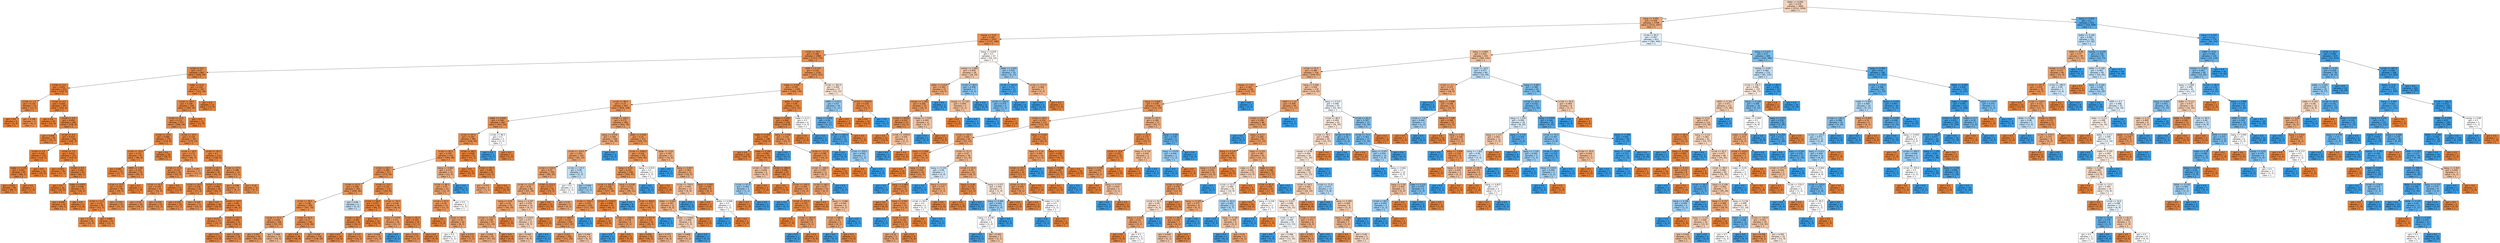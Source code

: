 digraph Tree {
node [shape=box, style="filled", color="black", fontname="helvetica"] ;
edge [fontname="helvetica"] ;
0 [label="dollar <= 0.056\ngini = 0.478\nsamples = 3680\nvalue = [2224, 1456]\nclass = 1", fillcolor="#f6d3bb"] ;
1 [label="bang <= 0.091\ngini = 0.358\nsamples = 2768\nvalue = [2121, 647]\nclass = 1", fillcolor="#eda775"] ;
0 -> 1 [labeldistance=2.5, labelangle=45, headlabel="True"] ;
2 [label="money <= 0.01\ngini = 0.184\nsamples = 1935\nvalue = [1737, 198]\nclass = 1", fillcolor="#e88f50"] ;
1 -> 2 ;
3 [label="crl.tot <= 29.5\ngini = 0.168\nsamples = 1888\nvalue = [1713, 175]\nclass = 1", fillcolor="#e88e4d"] ;
2 -> 3 ;
4 [label="crl.tot <= 9.5\ngini = 0.07\nsamples = 662\nvalue = [638, 24]\nclass = 1", fillcolor="#e68640"] ;
3 -> 4 ;
5 [label="crl.tot <= 2.5\ngini = 0.031\nsamples = 321\nvalue = [316, 5]\nclass = 1", fillcolor="#e5833c"] ;
4 -> 5 ;
6 [label="crl.tot <= 1.5\ngini = 0.133\nsamples = 14\nvalue = [13, 1]\nclass = 1", fillcolor="#e78b48"] ;
5 -> 6 ;
7 [label="gini = 0.0\nsamples = 5\nvalue = [5, 0]\nclass = 1", fillcolor="#e58139"] ;
6 -> 7 ;
8 [label="gini = 0.198\nsamples = 9\nvalue = [8, 1]\nclass = 1", fillcolor="#e89152"] ;
6 -> 8 ;
9 [label="crl.tot <= 3.5\ngini = 0.026\nsamples = 307\nvalue = [303, 4]\nclass = 1", fillcolor="#e5833c"] ;
5 -> 9 ;
10 [label="gini = 0.0\nsamples = 25\nvalue = [25, 0]\nclass = 1", fillcolor="#e58139"] ;
9 -> 10 ;
11 [label="crl.tot <= 4.5\ngini = 0.028\nsamples = 282\nvalue = [278, 4]\nclass = 1", fillcolor="#e5833c"] ;
9 -> 11 ;
12 [label="gini = 0.054\nsamples = 36\nvalue = [35, 1]\nclass = 1", fillcolor="#e6853f"] ;
11 -> 12 ;
13 [label="crl.tot <= 6.5\ngini = 0.024\nsamples = 246\nvalue = [243, 3]\nclass = 1", fillcolor="#e5833b"] ;
11 -> 13 ;
14 [label="crl.tot <= 5.5\ngini = 0.016\nsamples = 125\nvalue = [124, 1]\nclass = 1", fillcolor="#e5823b"] ;
13 -> 14 ;
15 [label="make <= 1.135\ngini = 0.022\nsamples = 90\nvalue = [89, 1]\nclass = 1", fillcolor="#e5823b"] ;
14 -> 15 ;
16 [label="gini = 0.022\nsamples = 89\nvalue = [88, 1]\nclass = 1", fillcolor="#e5823b"] ;
15 -> 16 ;
17 [label="gini = 0.0\nsamples = 1\nvalue = [1, 0]\nclass = 1", fillcolor="#e58139"] ;
15 -> 17 ;
18 [label="gini = 0.0\nsamples = 35\nvalue = [35, 0]\nclass = 1", fillcolor="#e58139"] ;
14 -> 18 ;
19 [label="crl.tot <= 7.5\ngini = 0.033\nsamples = 121\nvalue = [119, 2]\nclass = 1", fillcolor="#e5833c"] ;
13 -> 19 ;
20 [label="gini = 0.051\nsamples = 38\nvalue = [37, 1]\nclass = 1", fillcolor="#e6843e"] ;
19 -> 20 ;
21 [label="crl.tot <= 8.5\ngini = 0.024\nsamples = 83\nvalue = [82, 1]\nclass = 1", fillcolor="#e5833b"] ;
19 -> 21 ;
22 [label="gini = 0.0\nsamples = 32\nvalue = [32, 0]\nclass = 1", fillcolor="#e58139"] ;
21 -> 22 ;
23 [label="make <= 0.875\ngini = 0.038\nsamples = 51\nvalue = [50, 1]\nclass = 1", fillcolor="#e6843d"] ;
21 -> 23 ;
24 [label="gini = 0.039\nsamples = 50\nvalue = [49, 1]\nclass = 1", fillcolor="#e6843d"] ;
23 -> 24 ;
25 [label="gini = 0.0\nsamples = 1\nvalue = [1, 0]\nclass = 1", fillcolor="#e58139"] ;
23 -> 25 ;
26 [label="make <= 0.21\ngini = 0.105\nsamples = 341\nvalue = [322, 19]\nclass = 1", fillcolor="#e78845"] ;
4 -> 26 ;
27 [label="crl.tot <= 28.5\ngini = 0.109\nsamples = 328\nvalue = [309, 19]\nclass = 1", fillcolor="#e78945"] ;
26 -> 27 ;
28 [label="crl.tot <= 15.5\ngini = 0.113\nsamples = 317\nvalue = [298, 19]\nclass = 1", fillcolor="#e78946"] ;
27 -> 28 ;
29 [label="crl.tot <= 13.5\ngini = 0.088\nsamples = 130\nvalue = [124, 6]\nclass = 1", fillcolor="#e68743"] ;
28 -> 29 ;
30 [label="crl.tot <= 10.5\ngini = 0.122\nsamples = 92\nvalue = [86, 6]\nclass = 1", fillcolor="#e78a47"] ;
29 -> 30 ;
31 [label="gini = 0.087\nsamples = 22\nvalue = [21, 1]\nclass = 1", fillcolor="#e68742"] ;
30 -> 31 ;
32 [label="n000 <= 1.06\ngini = 0.133\nsamples = 70\nvalue = [65, 5]\nclass = 1", fillcolor="#e78b48"] ;
30 -> 32 ;
33 [label="crl.tot <= 12.5\ngini = 0.134\nsamples = 69\nvalue = [64, 5]\nclass = 1", fillcolor="#e78b48"] ;
32 -> 33 ;
34 [label="crl.tot <= 11.5\ngini = 0.122\nsamples = 46\nvalue = [43, 3]\nclass = 1", fillcolor="#e78a47"] ;
33 -> 34 ;
35 [label="gini = 0.142\nsamples = 26\nvalue = [24, 2]\nclass = 1", fillcolor="#e78c49"] ;
34 -> 35 ;
36 [label="gini = 0.095\nsamples = 20\nvalue = [19, 1]\nclass = 1", fillcolor="#e68843"] ;
34 -> 36 ;
37 [label="gini = 0.159\nsamples = 23\nvalue = [21, 2]\nclass = 1", fillcolor="#e78d4c"] ;
33 -> 37 ;
38 [label="gini = 0.0\nsamples = 1\nvalue = [1, 0]\nclass = 1", fillcolor="#e58139"] ;
32 -> 38 ;
39 [label="gini = 0.0\nsamples = 38\nvalue = [38, 0]\nclass = 1", fillcolor="#e58139"] ;
29 -> 39 ;
40 [label="crl.tot <= 19.5\ngini = 0.129\nsamples = 187\nvalue = [174, 13]\nclass = 1", fillcolor="#e78a48"] ;
28 -> 40 ;
41 [label="crl.tot <= 18.5\ngini = 0.173\nsamples = 73\nvalue = [66, 7]\nclass = 1", fillcolor="#e88e4e"] ;
40 -> 41 ;
42 [label="crl.tot <= 17.5\ngini = 0.133\nsamples = 56\nvalue = [52, 4]\nclass = 1", fillcolor="#e78b48"] ;
41 -> 42 ;
43 [label="crl.tot <= 16.5\ngini = 0.169\nsamples = 43\nvalue = [39, 4]\nclass = 1", fillcolor="#e88e4d"] ;
42 -> 43 ;
44 [label="gini = 0.18\nsamples = 20\nvalue = [18, 2]\nclass = 1", fillcolor="#e88f4f"] ;
43 -> 44 ;
45 [label="gini = 0.159\nsamples = 23\nvalue = [21, 2]\nclass = 1", fillcolor="#e78d4c"] ;
43 -> 45 ;
46 [label="gini = 0.0\nsamples = 13\nvalue = [13, 0]\nclass = 1", fillcolor="#e58139"] ;
42 -> 46 ;
47 [label="gini = 0.291\nsamples = 17\nvalue = [14, 3]\nclass = 1", fillcolor="#eb9c63"] ;
41 -> 47 ;
48 [label="crl.tot <= 26.5\ngini = 0.1\nsamples = 114\nvalue = [108, 6]\nclass = 1", fillcolor="#e68844"] ;
40 -> 48 ;
49 [label="crl.tot <= 21.5\ngini = 0.081\nsamples = 95\nvalue = [91, 4]\nclass = 1", fillcolor="#e68742"] ;
48 -> 49 ;
50 [label="crl.tot <= 20.5\ngini = 0.128\nsamples = 29\nvalue = [27, 2]\nclass = 1", fillcolor="#e78a48"] ;
49 -> 50 ;
51 [label="gini = 0.105\nsamples = 18\nvalue = [17, 1]\nclass = 1", fillcolor="#e78845"] ;
50 -> 51 ;
52 [label="gini = 0.165\nsamples = 11\nvalue = [10, 1]\nclass = 1", fillcolor="#e88e4d"] ;
50 -> 52 ;
53 [label="crl.tot <= 23.5\ngini = 0.059\nsamples = 66\nvalue = [64, 2]\nclass = 1", fillcolor="#e6853f"] ;
49 -> 53 ;
54 [label="gini = 0.0\nsamples = 18\nvalue = [18, 0]\nclass = 1", fillcolor="#e58139"] ;
53 -> 54 ;
55 [label="crl.tot <= 24.5\ngini = 0.08\nsamples = 48\nvalue = [46, 2]\nclass = 1", fillcolor="#e68642"] ;
53 -> 55 ;
56 [label="gini = 0.111\nsamples = 17\nvalue = [16, 1]\nclass = 1", fillcolor="#e78945"] ;
55 -> 56 ;
57 [label="crl.tot <= 25.5\ngini = 0.062\nsamples = 31\nvalue = [30, 1]\nclass = 1", fillcolor="#e68540"] ;
55 -> 57 ;
58 [label="gini = 0.0\nsamples = 13\nvalue = [13, 0]\nclass = 1", fillcolor="#e58139"] ;
57 -> 58 ;
59 [label="gini = 0.105\nsamples = 18\nvalue = [17, 1]\nclass = 1", fillcolor="#e78845"] ;
57 -> 59 ;
60 [label="crl.tot <= 27.5\ngini = 0.188\nsamples = 19\nvalue = [17, 2]\nclass = 1", fillcolor="#e89050"] ;
48 -> 60 ;
61 [label="gini = 0.198\nsamples = 9\nvalue = [8, 1]\nclass = 1", fillcolor="#e89152"] ;
60 -> 61 ;
62 [label="gini = 0.18\nsamples = 10\nvalue = [9, 1]\nclass = 1", fillcolor="#e88f4f"] ;
60 -> 62 ;
63 [label="gini = 0.0\nsamples = 11\nvalue = [11, 0]\nclass = 1", fillcolor="#e58139"] ;
27 -> 63 ;
64 [label="gini = 0.0\nsamples = 13\nvalue = [13, 0]\nclass = 1", fillcolor="#e58139"] ;
26 -> 64 ;
65 [label="n000 <= 0.115\ngini = 0.216\nsamples = 1226\nvalue = [1075, 151]\nclass = 1", fillcolor="#e99355"] ;
3 -> 65 ;
66 [label="make <= 0.005\ngini = 0.205\nsamples = 1199\nvalue = [1060, 139]\nclass = 1", fillcolor="#e89253"] ;
65 -> 66 ;
67 [label="crl.tot <= 98.5\ngini = 0.23\nsamples = 967\nvalue = [839, 128]\nclass = 1", fillcolor="#e99457"] ;
66 -> 67 ;
68 [label="dollar <= 0.046\ngini = 0.184\nsamples = 487\nvalue = [437, 50]\nclass = 1", fillcolor="#e88f50"] ;
67 -> 68 ;
69 [label="crl.tot <= 87.5\ngini = 0.182\nsamples = 485\nvalue = [436, 49]\nclass = 1", fillcolor="#e88f4f"] ;
68 -> 69 ;
70 [label="crl.tot <= 82.5\ngini = 0.197\nsamples = 433\nvalue = [385, 48]\nclass = 1", fillcolor="#e89152"] ;
69 -> 70 ;
71 [label="crl.tot <= 62.5\ngini = 0.189\nsamples = 417\nvalue = [373, 44]\nclass = 1", fillcolor="#e89050"] ;
70 -> 71 ;
72 [label="crl.tot <= 61.5\ngini = 0.208\nsamples = 305\nvalue = [269, 36]\nclass = 1", fillcolor="#e89253"] ;
71 -> 72 ;
73 [label="crl.tot <= 38.5\ngini = 0.196\nsamples = 300\nvalue = [267, 33]\nclass = 1", fillcolor="#e89151"] ;
72 -> 73 ;
74 [label="crl.tot <= 37.5\ngini = 0.239\nsamples = 108\nvalue = [93, 15]\nclass = 1", fillcolor="#e99559"] ;
73 -> 74 ;
75 [label="gini = 0.207\nsamples = 94\nvalue = [83, 11]\nclass = 1", fillcolor="#e89253"] ;
74 -> 75 ;
76 [label="gini = 0.408\nsamples = 14\nvalue = [10, 4]\nclass = 1", fillcolor="#efb388"] ;
74 -> 76 ;
77 [label="crl.tot <= 41.5\ngini = 0.17\nsamples = 192\nvalue = [174, 18]\nclass = 1", fillcolor="#e88e4d"] ;
73 -> 77 ;
78 [label="gini = 0.0\nsamples = 36\nvalue = [36, 0]\nclass = 1", fillcolor="#e58139"] ;
77 -> 78 ;
79 [label="gini = 0.204\nsamples = 156\nvalue = [138, 18]\nclass = 1", fillcolor="#e89153"] ;
77 -> 79 ;
80 [label="gini = 0.48\nsamples = 5\nvalue = [2, 3]\nclass = 1", fillcolor="#bddef6"] ;
72 -> 80 ;
81 [label="crl.tot <= 73.5\ngini = 0.133\nsamples = 112\nvalue = [104, 8]\nclass = 1", fillcolor="#e78b48"] ;
71 -> 81 ;
82 [label="crl.tot <= 69.5\ngini = 0.057\nsamples = 68\nvalue = [66, 2]\nclass = 1", fillcolor="#e6853f"] ;
81 -> 82 ;
83 [label="crl.tot <= 65.5\ngini = 0.083\nsamples = 46\nvalue = [44, 2]\nclass = 1", fillcolor="#e68742"] ;
82 -> 83 ;
84 [label="gini = 0.0\nsamples = 19\nvalue = [19, 0]\nclass = 1", fillcolor="#e58139"] ;
83 -> 84 ;
85 [label="gini = 0.137\nsamples = 27\nvalue = [25, 2]\nclass = 1", fillcolor="#e78b49"] ;
83 -> 85 ;
86 [label="gini = 0.0\nsamples = 22\nvalue = [22, 0]\nclass = 1", fillcolor="#e58139"] ;
82 -> 86 ;
87 [label="crl.tot <= 78.5\ngini = 0.236\nsamples = 44\nvalue = [38, 6]\nclass = 1", fillcolor="#e99558"] ;
81 -> 87 ;
88 [label="bang <= 0.076\ngini = 0.311\nsamples = 26\nvalue = [21, 5]\nclass = 1", fillcolor="#eb9f68"] ;
87 -> 88 ;
89 [label="gini = 0.269\nsamples = 25\nvalue = [21, 4]\nclass = 1", fillcolor="#ea995f"] ;
88 -> 89 ;
90 [label="gini = 0.0\nsamples = 1\nvalue = [0, 1]\nclass = 1", fillcolor="#399de5"] ;
88 -> 90 ;
91 [label="crl.tot <= 81.5\ngini = 0.105\nsamples = 18\nvalue = [17, 1]\nclass = 1", fillcolor="#e78845"] ;
87 -> 91 ;
92 [label="gini = 0.153\nsamples = 12\nvalue = [11, 1]\nclass = 1", fillcolor="#e78c4b"] ;
91 -> 92 ;
93 [label="gini = 0.0\nsamples = 6\nvalue = [6, 0]\nclass = 1", fillcolor="#e58139"] ;
91 -> 93 ;
94 [label="bang <= 0.062\ngini = 0.375\nsamples = 16\nvalue = [12, 4]\nclass = 1", fillcolor="#eeab7b"] ;
70 -> 94 ;
95 [label="crl.tot <= 86.5\ngini = 0.32\nsamples = 15\nvalue = [12, 3]\nclass = 1", fillcolor="#eca06a"] ;
94 -> 95 ;
96 [label="crl.tot <= 83.5\ngini = 0.26\nsamples = 13\nvalue = [11, 2]\nclass = 1", fillcolor="#ea985d"] ;
95 -> 96 ;
97 [label="gini = 0.0\nsamples = 3\nvalue = [3, 0]\nclass = 1", fillcolor="#e58139"] ;
96 -> 97 ;
98 [label="crl.tot <= 84.5\ngini = 0.32\nsamples = 10\nvalue = [8, 2]\nclass = 1", fillcolor="#eca06a"] ;
96 -> 98 ;
99 [label="gini = 0.5\nsamples = 2\nvalue = [1, 1]\nclass = 1", fillcolor="#ffffff"] ;
98 -> 99 ;
100 [label="gini = 0.219\nsamples = 8\nvalue = [7, 1]\nclass = 1", fillcolor="#e99355"] ;
98 -> 100 ;
101 [label="gini = 0.5\nsamples = 2\nvalue = [1, 1]\nclass = 1", fillcolor="#ffffff"] ;
95 -> 101 ;
102 [label="gini = 0.0\nsamples = 1\nvalue = [0, 1]\nclass = 1", fillcolor="#399de5"] ;
94 -> 102 ;
103 [label="crl.tot <= 94.5\ngini = 0.038\nsamples = 52\nvalue = [51, 1]\nclass = 1", fillcolor="#e6833d"] ;
69 -> 103 ;
104 [label="gini = 0.0\nsamples = 32\nvalue = [32, 0]\nclass = 1", fillcolor="#e58139"] ;
103 -> 104 ;
105 [label="crl.tot <= 95.5\ngini = 0.095\nsamples = 20\nvalue = [19, 1]\nclass = 1", fillcolor="#e68843"] ;
103 -> 105 ;
106 [label="gini = 0.375\nsamples = 4\nvalue = [3, 1]\nclass = 1", fillcolor="#eeab7b"] ;
105 -> 106 ;
107 [label="gini = 0.0\nsamples = 16\nvalue = [16, 0]\nclass = 1", fillcolor="#e58139"] ;
105 -> 107 ;
108 [label="crl.tot <= 96.5\ngini = 0.5\nsamples = 2\nvalue = [1, 1]\nclass = 1", fillcolor="#ffffff"] ;
68 -> 108 ;
109 [label="gini = 0.0\nsamples = 1\nvalue = [0, 1]\nclass = 1", fillcolor="#399de5"] ;
108 -> 109 ;
110 [label="gini = 0.0\nsamples = 1\nvalue = [1, 0]\nclass = 1", fillcolor="#e58139"] ;
108 -> 110 ;
111 [label="crl.tot <= 126.5\ngini = 0.272\nsamples = 480\nvalue = [402, 78]\nclass = 1", fillcolor="#ea995f"] ;
67 -> 111 ;
112 [label="bang <= 0.076\ngini = 0.366\nsamples = 108\nvalue = [82, 26]\nclass = 1", fillcolor="#eda978"] ;
111 -> 112 ;
113 [label="crl.tot <= 124.5\ngini = 0.342\nsamples = 105\nvalue = [82, 23]\nclass = 1", fillcolor="#eca471"] ;
112 -> 113 ;
114 [label="crl.tot <= 119.5\ngini = 0.32\nsamples = 100\nvalue = [80, 20]\nclass = 1", fillcolor="#eca06a"] ;
113 -> 114 ;
115 [label="crl.tot <= 117.5\ngini = 0.35\nsamples = 84\nvalue = [65, 19]\nclass = 1", fillcolor="#eda673"] ;
114 -> 115 ;
116 [label="bang <= 0.02\ngini = 0.32\nsamples = 70\nvalue = [56, 14]\nclass = 1", fillcolor="#eca06a"] ;
115 -> 116 ;
117 [label="crl.tot <= 115.5\ngini = 0.338\nsamples = 65\nvalue = [51, 14]\nclass = 1", fillcolor="#eca46f"] ;
116 -> 117 ;
118 [label="gini = 0.354\nsamples = 61\nvalue = [47, 14]\nclass = 1", fillcolor="#eda774"] ;
117 -> 118 ;
119 [label="gini = 0.0\nsamples = 4\nvalue = [4, 0]\nclass = 1", fillcolor="#e58139"] ;
117 -> 119 ;
120 [label="gini = 0.0\nsamples = 5\nvalue = [5, 0]\nclass = 1", fillcolor="#e58139"] ;
116 -> 120 ;
121 [label="bang <= 0.047\ngini = 0.459\nsamples = 14\nvalue = [9, 5]\nclass = 1", fillcolor="#f3c7a7"] ;
115 -> 121 ;
122 [label="bang <= 0.023\ngini = 0.473\nsamples = 13\nvalue = [8, 5]\nclass = 1", fillcolor="#f5d0b5"] ;
121 -> 122 ;
123 [label="gini = 0.444\nsamples = 12\nvalue = [8, 4]\nclass = 1", fillcolor="#f2c09c"] ;
122 -> 123 ;
124 [label="gini = 0.0\nsamples = 1\nvalue = [0, 1]\nclass = 1", fillcolor="#399de5"] ;
122 -> 124 ;
125 [label="gini = 0.0\nsamples = 1\nvalue = [1, 0]\nclass = 1", fillcolor="#e58139"] ;
121 -> 125 ;
126 [label="crl.tot <= 123.5\ngini = 0.117\nsamples = 16\nvalue = [15, 1]\nclass = 1", fillcolor="#e78946"] ;
114 -> 126 ;
127 [label="gini = 0.0\nsamples = 11\nvalue = [11, 0]\nclass = 1", fillcolor="#e58139"] ;
126 -> 127 ;
128 [label="gini = 0.32\nsamples = 5\nvalue = [4, 1]\nclass = 1", fillcolor="#eca06a"] ;
126 -> 128 ;
129 [label="crl.tot <= 125.5\ngini = 0.48\nsamples = 5\nvalue = [2, 3]\nclass = 1", fillcolor="#bddef6"] ;
113 -> 129 ;
130 [label="gini = 0.5\nsamples = 2\nvalue = [1, 1]\nclass = 1", fillcolor="#ffffff"] ;
129 -> 130 ;
131 [label="gini = 0.444\nsamples = 3\nvalue = [1, 2]\nclass = 1", fillcolor="#9ccef2"] ;
129 -> 131 ;
132 [label="gini = 0.0\nsamples = 3\nvalue = [0, 3]\nclass = 1", fillcolor="#399de5"] ;
112 -> 132 ;
133 [label="dollar <= 0.028\ngini = 0.24\nsamples = 372\nvalue = [320, 52]\nclass = 1", fillcolor="#e99559"] ;
111 -> 133 ;
134 [label="crl.tot <= 2590.5\ngini = 0.228\nsamples = 350\nvalue = [304, 46]\nclass = 1", fillcolor="#e99457"] ;
133 -> 134 ;
135 [label="bang <= 0.03\ngini = 0.225\nsamples = 348\nvalue = [303, 45]\nclass = 1", fillcolor="#e99456"] ;
134 -> 135 ;
136 [label="crl.tot <= 505.0\ngini = 0.206\nsamples = 291\nvalue = [257, 34]\nclass = 1", fillcolor="#e89253"] ;
135 -> 136 ;
137 [label="crl.tot <= 502.0\ngini = 0.229\nsamples = 250\nvalue = [217, 33]\nclass = 1", fillcolor="#e99457"] ;
136 -> 137 ;
138 [label="crl.tot <= 469.0\ngini = 0.224\nsamples = 249\nvalue = [217, 32]\nclass = 1", fillcolor="#e99456"] ;
137 -> 138 ;
139 [label="gini = 0.212\nsamples = 240\nvalue = [211, 29]\nclass = 1", fillcolor="#e99254"] ;
138 -> 139 ;
140 [label="gini = 0.444\nsamples = 9\nvalue = [6, 3]\nclass = 1", fillcolor="#f2c09c"] ;
138 -> 140 ;
141 [label="gini = 0.0\nsamples = 1\nvalue = [0, 1]\nclass = 1", fillcolor="#399de5"] ;
137 -> 141 ;
142 [label="crl.tot <= 1314.5\ngini = 0.048\nsamples = 41\nvalue = [40, 1]\nclass = 1", fillcolor="#e6843e"] ;
136 -> 142 ;
143 [label="gini = 0.0\nsamples = 35\nvalue = [35, 0]\nclass = 1", fillcolor="#e58139"] ;
142 -> 143 ;
144 [label="crl.tot <= 1359.0\ngini = 0.278\nsamples = 6\nvalue = [5, 1]\nclass = 1", fillcolor="#ea9a61"] ;
142 -> 144 ;
145 [label="gini = 0.0\nsamples = 1\nvalue = [0, 1]\nclass = 1", fillcolor="#399de5"] ;
144 -> 145 ;
146 [label="gini = 0.0\nsamples = 5\nvalue = [5, 0]\nclass = 1", fillcolor="#e58139"] ;
144 -> 146 ;
147 [label="bang <= 0.038\ngini = 0.311\nsamples = 57\nvalue = [46, 11]\nclass = 1", fillcolor="#eb9f68"] ;
135 -> 147 ;
148 [label="gini = 0.0\nsamples = 6\nvalue = [0, 6]\nclass = 1", fillcolor="#399de5"] ;
147 -> 148 ;
149 [label="crl.tot <= 828.0\ngini = 0.177\nsamples = 51\nvalue = [46, 5]\nclass = 1", fillcolor="#e88f4f"] ;
147 -> 149 ;
150 [label="crl.tot <= 427.0\ngini = 0.147\nsamples = 50\nvalue = [46, 4]\nclass = 1", fillcolor="#e78c4a"] ;
149 -> 150 ;
151 [label="gini = 0.091\nsamples = 42\nvalue = [40, 2]\nclass = 1", fillcolor="#e68743"] ;
150 -> 151 ;
152 [label="gini = 0.375\nsamples = 8\nvalue = [6, 2]\nclass = 1", fillcolor="#eeab7b"] ;
150 -> 152 ;
153 [label="gini = 0.0\nsamples = 1\nvalue = [0, 1]\nclass = 1", fillcolor="#399de5"] ;
149 -> 153 ;
154 [label="bang <= 0.019\ngini = 0.5\nsamples = 2\nvalue = [1, 1]\nclass = 1", fillcolor="#ffffff"] ;
134 -> 154 ;
155 [label="gini = 0.0\nsamples = 1\nvalue = [0, 1]\nclass = 1", fillcolor="#399de5"] ;
154 -> 155 ;
156 [label="gini = 0.0\nsamples = 1\nvalue = [1, 0]\nclass = 1", fillcolor="#e58139"] ;
154 -> 156 ;
157 [label="dollar <= 0.03\ngini = 0.397\nsamples = 22\nvalue = [16, 6]\nclass = 1", fillcolor="#efb083"] ;
133 -> 157 ;
158 [label="gini = 0.0\nsamples = 1\nvalue = [0, 1]\nclass = 1", fillcolor="#399de5"] ;
157 -> 158 ;
159 [label="bang <= 0.007\ngini = 0.363\nsamples = 21\nvalue = [16, 5]\nclass = 1", fillcolor="#eda877"] ;
157 -> 159 ;
160 [label="crl.tot <= 750.0\ngini = 0.444\nsamples = 12\nvalue = [8, 4]\nclass = 1", fillcolor="#f2c09c"] ;
159 -> 160 ;
161 [label="dollar <= 0.045\ngini = 0.397\nsamples = 11\nvalue = [8, 3]\nclass = 1", fillcolor="#efb083"] ;
160 -> 161 ;
162 [label="dollar <= 0.042\ngini = 0.469\nsamples = 8\nvalue = [5, 3]\nclass = 1", fillcolor="#f5cdb0"] ;
161 -> 162 ;
163 [label="gini = 0.408\nsamples = 7\nvalue = [5, 2]\nclass = 1", fillcolor="#efb388"] ;
162 -> 163 ;
164 [label="gini = 0.0\nsamples = 1\nvalue = [0, 1]\nclass = 1", fillcolor="#399de5"] ;
162 -> 164 ;
165 [label="gini = 0.0\nsamples = 3\nvalue = [3, 0]\nclass = 1", fillcolor="#e58139"] ;
161 -> 165 ;
166 [label="gini = 0.0\nsamples = 1\nvalue = [0, 1]\nclass = 1", fillcolor="#399de5"] ;
160 -> 166 ;
167 [label="bang <= 0.045\ngini = 0.198\nsamples = 9\nvalue = [8, 1]\nclass = 1", fillcolor="#e89152"] ;
159 -> 167 ;
168 [label="gini = 0.0\nsamples = 7\nvalue = [7, 0]\nclass = 1", fillcolor="#e58139"] ;
167 -> 168 ;
169 [label="dollar <= 0.048\ngini = 0.5\nsamples = 2\nvalue = [1, 1]\nclass = 1", fillcolor="#ffffff"] ;
167 -> 169 ;
170 [label="gini = 0.0\nsamples = 1\nvalue = [0, 1]\nclass = 1", fillcolor="#399de5"] ;
169 -> 170 ;
171 [label="gini = 0.0\nsamples = 1\nvalue = [1, 0]\nclass = 1", fillcolor="#e58139"] ;
169 -> 171 ;
172 [label="dollar <= 0.04\ngini = 0.09\nsamples = 232\nvalue = [221, 11]\nclass = 1", fillcolor="#e68743"] ;
66 -> 172 ;
173 [label="bang <= 0.045\ngini = 0.068\nsamples = 226\nvalue = [218, 8]\nclass = 1", fillcolor="#e68640"] ;
172 -> 173 ;
174 [label="make <= 0.265\ngini = 0.04\nsamples = 198\nvalue = [194, 4]\nclass = 1", fillcolor="#e6843d"] ;
173 -> 174 ;
175 [label="gini = 0.0\nsamples = 105\nvalue = [105, 0]\nclass = 1", fillcolor="#e58139"] ;
174 -> 175 ;
176 [label="make <= 0.295\ngini = 0.082\nsamples = 93\nvalue = [89, 4]\nclass = 1", fillcolor="#e68742"] ;
174 -> 176 ;
177 [label="crl.tot <= 193.5\ngini = 0.444\nsamples = 6\nvalue = [4, 2]\nclass = 1", fillcolor="#f2c09c"] ;
176 -> 177 ;
178 [label="crl.tot <= 87.0\ngini = 0.444\nsamples = 3\nvalue = [1, 2]\nclass = 1", fillcolor="#9ccef2"] ;
177 -> 178 ;
179 [label="gini = 0.0\nsamples = 1\nvalue = [1, 0]\nclass = 1", fillcolor="#e58139"] ;
178 -> 179 ;
180 [label="gini = 0.0\nsamples = 2\nvalue = [0, 2]\nclass = 1", fillcolor="#399de5"] ;
178 -> 180 ;
181 [label="gini = 0.0\nsamples = 3\nvalue = [3, 0]\nclass = 1", fillcolor="#e58139"] ;
177 -> 181 ;
182 [label="crl.tot <= 184.0\ngini = 0.045\nsamples = 87\nvalue = [85, 2]\nclass = 1", fillcolor="#e6843e"] ;
176 -> 182 ;
183 [label="gini = 0.0\nsamples = 73\nvalue = [73, 0]\nclass = 1", fillcolor="#e58139"] ;
182 -> 183 ;
184 [label="crl.tot <= 194.5\ngini = 0.245\nsamples = 14\nvalue = [12, 2]\nclass = 1", fillcolor="#e9965a"] ;
182 -> 184 ;
185 [label="gini = 0.0\nsamples = 1\nvalue = [0, 1]\nclass = 1", fillcolor="#399de5"] ;
184 -> 185 ;
186 [label="crl.tot <= 252.5\ngini = 0.142\nsamples = 13\nvalue = [12, 1]\nclass = 1", fillcolor="#e78c49"] ;
184 -> 186 ;
187 [label="gini = 0.0\nsamples = 7\nvalue = [7, 0]\nclass = 1", fillcolor="#e58139"] ;
186 -> 187 ;
188 [label="crl.tot <= 287.0\ngini = 0.278\nsamples = 6\nvalue = [5, 1]\nclass = 1", fillcolor="#ea9a61"] ;
186 -> 188 ;
189 [label="gini = 0.0\nsamples = 1\nvalue = [0, 1]\nclass = 1", fillcolor="#399de5"] ;
188 -> 189 ;
190 [label="gini = 0.0\nsamples = 5\nvalue = [5, 0]\nclass = 1", fillcolor="#e58139"] ;
188 -> 190 ;
191 [label="bang <= 0.046\ngini = 0.245\nsamples = 28\nvalue = [24, 4]\nclass = 1", fillcolor="#e9965a"] ;
173 -> 191 ;
192 [label="gini = 0.0\nsamples = 1\nvalue = [0, 1]\nclass = 1", fillcolor="#399de5"] ;
191 -> 192 ;
193 [label="crl.tot <= 111.0\ngini = 0.198\nsamples = 27\nvalue = [24, 3]\nclass = 1", fillcolor="#e89152"] ;
191 -> 193 ;
194 [label="crl.tot <= 108.5\ngini = 0.397\nsamples = 11\nvalue = [8, 3]\nclass = 1", fillcolor="#efb083"] ;
193 -> 194 ;
195 [label="crl.tot <= 66.5\ngini = 0.32\nsamples = 10\nvalue = [8, 2]\nclass = 1", fillcolor="#eca06a"] ;
194 -> 195 ;
196 [label="gini = 0.0\nsamples = 4\nvalue = [4, 0]\nclass = 1", fillcolor="#e58139"] ;
195 -> 196 ;
197 [label="bang <= 0.066\ngini = 0.444\nsamples = 6\nvalue = [4, 2]\nclass = 1", fillcolor="#f2c09c"] ;
195 -> 197 ;
198 [label="crl.tot <= 68.0\ngini = 0.32\nsamples = 5\nvalue = [4, 1]\nclass = 1", fillcolor="#eca06a"] ;
197 -> 198 ;
199 [label="gini = 0.0\nsamples = 1\nvalue = [0, 1]\nclass = 1", fillcolor="#399de5"] ;
198 -> 199 ;
200 [label="gini = 0.0\nsamples = 4\nvalue = [4, 0]\nclass = 1", fillcolor="#e58139"] ;
198 -> 200 ;
201 [label="gini = 0.0\nsamples = 1\nvalue = [0, 1]\nclass = 1", fillcolor="#399de5"] ;
197 -> 201 ;
202 [label="gini = 0.0\nsamples = 1\nvalue = [0, 1]\nclass = 1", fillcolor="#399de5"] ;
194 -> 202 ;
203 [label="gini = 0.0\nsamples = 16\nvalue = [16, 0]\nclass = 1", fillcolor="#e58139"] ;
193 -> 203 ;
204 [label="make <= 0.11\ngini = 0.5\nsamples = 6\nvalue = [3, 3]\nclass = 1", fillcolor="#ffffff"] ;
172 -> 204 ;
205 [label="gini = 0.0\nsamples = 3\nvalue = [3, 0]\nclass = 1", fillcolor="#e58139"] ;
204 -> 205 ;
206 [label="gini = 0.0\nsamples = 3\nvalue = [0, 3]\nclass = 1", fillcolor="#399de5"] ;
204 -> 206 ;
207 [label="crl.tot <= 365.0\ngini = 0.494\nsamples = 27\nvalue = [15, 12]\nclass = 1", fillcolor="#fae6d7"] ;
65 -> 207 ;
208 [label="n000 <= 0.615\ngini = 0.43\nsamples = 16\nvalue = [5, 11]\nclass = 1", fillcolor="#93caf1"] ;
207 -> 208 ;
209 [label="bang <= 0.056\ngini = 0.26\nsamples = 13\nvalue = [2, 11]\nclass = 1", fillcolor="#5dafea"] ;
208 -> 209 ;
210 [label="crl.tot <= 205.5\ngini = 0.153\nsamples = 12\nvalue = [1, 11]\nclass = 1", fillcolor="#4ba6e7"] ;
209 -> 210 ;
211 [label="gini = 0.0\nsamples = 9\nvalue = [0, 9]\nclass = 1", fillcolor="#399de5"] ;
210 -> 211 ;
212 [label="crl.tot <= 250.5\ngini = 0.444\nsamples = 3\nvalue = [1, 2]\nclass = 1", fillcolor="#9ccef2"] ;
210 -> 212 ;
213 [label="gini = 0.0\nsamples = 1\nvalue = [1, 0]\nclass = 1", fillcolor="#e58139"] ;
212 -> 213 ;
214 [label="gini = 0.0\nsamples = 2\nvalue = [0, 2]\nclass = 1", fillcolor="#399de5"] ;
212 -> 214 ;
215 [label="gini = 0.0\nsamples = 1\nvalue = [1, 0]\nclass = 1", fillcolor="#e58139"] ;
209 -> 215 ;
216 [label="gini = 0.0\nsamples = 3\nvalue = [3, 0]\nclass = 1", fillcolor="#e58139"] ;
208 -> 216 ;
217 [label="crl.tot <= 2029.0\ngini = 0.165\nsamples = 11\nvalue = [10, 1]\nclass = 1", fillcolor="#e88e4d"] ;
207 -> 217 ;
218 [label="gini = 0.0\nsamples = 10\nvalue = [10, 0]\nclass = 1", fillcolor="#e58139"] ;
217 -> 218 ;
219 [label="gini = 0.0\nsamples = 1\nvalue = [0, 1]\nclass = 1", fillcolor="#399de5"] ;
217 -> 219 ;
220 [label="bang <= 0.019\ngini = 0.5\nsamples = 47\nvalue = [24, 23]\nclass = 1", fillcolor="#fefaf7"] ;
2 -> 220 ;
221 [label="money <= 1.805\ngini = 0.459\nsamples = 28\nvalue = [18, 10]\nclass = 1", fillcolor="#f3c7a7"] ;
220 -> 221 ;
222 [label="dollar <= 0.019\ngini = 0.363\nsamples = 21\nvalue = [16, 5]\nclass = 1", fillcolor="#eda877"] ;
221 -> 222 ;
223 [label="money <= 1.365\ngini = 0.266\nsamples = 19\nvalue = [16, 3]\nclass = 1", fillcolor="#ea995e"] ;
222 -> 223 ;
224 [label="crl.tot <= 933.0\ngini = 0.142\nsamples = 13\nvalue = [12, 1]\nclass = 1", fillcolor="#e78c49"] ;
223 -> 224 ;
225 [label="gini = 0.0\nsamples = 10\nvalue = [10, 0]\nclass = 1", fillcolor="#e58139"] ;
224 -> 225 ;
226 [label="crl.tot <= 1458.0\ngini = 0.444\nsamples = 3\nvalue = [2, 1]\nclass = 1", fillcolor="#f2c09c"] ;
224 -> 226 ;
227 [label="gini = 0.0\nsamples = 1\nvalue = [0, 1]\nclass = 1", fillcolor="#399de5"] ;
226 -> 227 ;
228 [label="gini = 0.0\nsamples = 2\nvalue = [2, 0]\nclass = 1", fillcolor="#e58139"] ;
226 -> 228 ;
229 [label="money <= 1.535\ngini = 0.444\nsamples = 6\nvalue = [4, 2]\nclass = 1", fillcolor="#f2c09c"] ;
223 -> 229 ;
230 [label="gini = 0.0\nsamples = 2\nvalue = [0, 2]\nclass = 1", fillcolor="#399de5"] ;
229 -> 230 ;
231 [label="gini = 0.0\nsamples = 4\nvalue = [4, 0]\nclass = 1", fillcolor="#e58139"] ;
229 -> 231 ;
232 [label="gini = 0.0\nsamples = 2\nvalue = [0, 2]\nclass = 1", fillcolor="#399de5"] ;
222 -> 232 ;
233 [label="crl.tot <= 48.0\ngini = 0.408\nsamples = 7\nvalue = [2, 5]\nclass = 1", fillcolor="#88c4ef"] ;
221 -> 233 ;
234 [label="money <= 11.125\ngini = 0.444\nsamples = 3\nvalue = [2, 1]\nclass = 1", fillcolor="#f2c09c"] ;
233 -> 234 ;
235 [label="gini = 0.0\nsamples = 2\nvalue = [2, 0]\nclass = 1", fillcolor="#e58139"] ;
234 -> 235 ;
236 [label="gini = 0.0\nsamples = 1\nvalue = [0, 1]\nclass = 1", fillcolor="#399de5"] ;
234 -> 236 ;
237 [label="gini = 0.0\nsamples = 4\nvalue = [0, 4]\nclass = 1", fillcolor="#399de5"] ;
233 -> 237 ;
238 [label="dollar <= 0.024\ngini = 0.432\nsamples = 19\nvalue = [6, 13]\nclass = 1", fillcolor="#94caf1"] ;
220 -> 238 ;
239 [label="crl.tot <= 183.0\ngini = 0.153\nsamples = 12\nvalue = [1, 11]\nclass = 1", fillcolor="#4ba6e7"] ;
238 -> 239 ;
240 [label="crl.tot <= 143.5\ngini = 0.375\nsamples = 4\nvalue = [1, 3]\nclass = 1", fillcolor="#7bbeee"] ;
239 -> 240 ;
241 [label="gini = 0.0\nsamples = 3\nvalue = [0, 3]\nclass = 1", fillcolor="#399de5"] ;
240 -> 241 ;
242 [label="gini = 0.0\nsamples = 1\nvalue = [1, 0]\nclass = 1", fillcolor="#e58139"] ;
240 -> 242 ;
243 [label="gini = 0.0\nsamples = 8\nvalue = [0, 8]\nclass = 1", fillcolor="#399de5"] ;
239 -> 243 ;
244 [label="crl.tot <= 373.0\ngini = 0.408\nsamples = 7\nvalue = [5, 2]\nclass = 1", fillcolor="#efb388"] ;
238 -> 244 ;
245 [label="gini = 0.0\nsamples = 2\nvalue = [0, 2]\nclass = 1", fillcolor="#399de5"] ;
244 -> 245 ;
246 [label="gini = 0.0\nsamples = 5\nvalue = [5, 0]\nclass = 1", fillcolor="#e58139"] ;
244 -> 246 ;
247 [label="crl.tot <= 85.5\ngini = 0.497\nsamples = 833\nvalue = [384, 449]\nclass = 1", fillcolor="#e2f1fb"] ;
1 -> 247 ;
248 [label="bang <= 0.805\ngini = 0.443\nsamples = 425\nvalue = [284, 141]\nclass = 1", fillcolor="#f2c09b"] ;
247 -> 248 ;
249 [label="crl.tot <= 41.5\ngini = 0.384\nsamples = 336\nvalue = [249, 87]\nclass = 1", fillcolor="#eead7e"] ;
248 -> 249 ;
250 [label="money <= 3.91\ngini = 0.264\nsamples = 160\nvalue = [135, 25]\nclass = 1", fillcolor="#ea985e"] ;
249 -> 250 ;
251 [label="bang <= 0.669\ngini = 0.249\nsamples = 158\nvalue = [135, 23]\nclass = 1", fillcolor="#e9965b"] ;
250 -> 251 ;
252 [label="crl.tot <= 26.5\ngini = 0.214\nsamples = 131\nvalue = [115, 16]\nclass = 1", fillcolor="#e99355"] ;
251 -> 252 ;
253 [label="crl.tot <= 19.5\ngini = 0.305\nsamples = 64\nvalue = [52, 12]\nclass = 1", fillcolor="#eb9e67"] ;
252 -> 253 ;
254 [label="bang <= 0.309\ngini = 0.161\nsamples = 34\nvalue = [31, 3]\nclass = 1", fillcolor="#e88d4c"] ;
253 -> 254 ;
255 [label="gini = 0.0\nsamples = 10\nvalue = [10, 0]\nclass = 1", fillcolor="#e58139"] ;
254 -> 255 ;
256 [label="bang <= 0.34\ngini = 0.219\nsamples = 24\nvalue = [21, 3]\nclass = 1", fillcolor="#e99355"] ;
254 -> 256 ;
257 [label="gini = 0.0\nsamples = 1\nvalue = [0, 1]\nclass = 1", fillcolor="#399de5"] ;
256 -> 257 ;
258 [label="bang <= 0.484\ngini = 0.159\nsamples = 23\nvalue = [21, 2]\nclass = 1", fillcolor="#e78d4c"] ;
256 -> 258 ;
259 [label="gini = 0.0\nsamples = 8\nvalue = [8, 0]\nclass = 1", fillcolor="#e58139"] ;
258 -> 259 ;
260 [label="bang <= 0.502\ngini = 0.231\nsamples = 15\nvalue = [13, 2]\nclass = 1", fillcolor="#e99457"] ;
258 -> 260 ;
261 [label="gini = 0.0\nsamples = 1\nvalue = [0, 1]\nclass = 1", fillcolor="#399de5"] ;
260 -> 261 ;
262 [label="crl.tot <= 13.5\ngini = 0.133\nsamples = 14\nvalue = [13, 1]\nclass = 1", fillcolor="#e78b48"] ;
260 -> 262 ;
263 [label="gini = 0.32\nsamples = 5\nvalue = [4, 1]\nclass = 1", fillcolor="#eca06a"] ;
262 -> 263 ;
264 [label="gini = 0.0\nsamples = 9\nvalue = [9, 0]\nclass = 1", fillcolor="#e58139"] ;
262 -> 264 ;
265 [label="crl.tot <= 21.5\ngini = 0.42\nsamples = 30\nvalue = [21, 9]\nclass = 1", fillcolor="#f0b78e"] ;
253 -> 265 ;
266 [label="bang <= 0.334\ngini = 0.49\nsamples = 7\nvalue = [3, 4]\nclass = 1", fillcolor="#cee6f8"] ;
265 -> 266 ;
267 [label="gini = 0.0\nsamples = 3\nvalue = [0, 3]\nclass = 1", fillcolor="#399de5"] ;
266 -> 267 ;
268 [label="bang <= 0.513\ngini = 0.375\nsamples = 4\nvalue = [3, 1]\nclass = 1", fillcolor="#eeab7b"] ;
266 -> 268 ;
269 [label="crl.tot <= 20.5\ngini = 0.5\nsamples = 2\nvalue = [1, 1]\nclass = 1", fillcolor="#ffffff"] ;
268 -> 269 ;
270 [label="gini = 0.0\nsamples = 1\nvalue = [1, 0]\nclass = 1", fillcolor="#e58139"] ;
269 -> 270 ;
271 [label="gini = 0.0\nsamples = 1\nvalue = [0, 1]\nclass = 1", fillcolor="#399de5"] ;
269 -> 271 ;
272 [label="gini = 0.0\nsamples = 2\nvalue = [2, 0]\nclass = 1", fillcolor="#e58139"] ;
268 -> 272 ;
273 [label="crl.tot <= 24.5\ngini = 0.34\nsamples = 23\nvalue = [18, 5]\nclass = 1", fillcolor="#eca470"] ;
265 -> 273 ;
274 [label="bang <= 0.46\ngini = 0.133\nsamples = 14\nvalue = [13, 1]\nclass = 1", fillcolor="#e78b48"] ;
273 -> 274 ;
275 [label="gini = 0.0\nsamples = 13\nvalue = [13, 0]\nclass = 1", fillcolor="#e58139"] ;
274 -> 275 ;
276 [label="gini = 0.0\nsamples = 1\nvalue = [0, 1]\nclass = 1", fillcolor="#399de5"] ;
274 -> 276 ;
277 [label="bang <= 0.471\ngini = 0.494\nsamples = 9\nvalue = [5, 4]\nclass = 1", fillcolor="#fae6d7"] ;
273 -> 277 ;
278 [label="bang <= 0.365\ngini = 0.444\nsamples = 6\nvalue = [2, 4]\nclass = 1", fillcolor="#9ccef2"] ;
277 -> 278 ;
279 [label="bang <= 0.138\ngini = 0.5\nsamples = 4\nvalue = [2, 2]\nclass = 1", fillcolor="#ffffff"] ;
278 -> 279 ;
280 [label="gini = 0.0\nsamples = 1\nvalue = [0, 1]\nclass = 1", fillcolor="#399de5"] ;
279 -> 280 ;
281 [label="gini = 0.444\nsamples = 3\nvalue = [2, 1]\nclass = 1", fillcolor="#f2c09c"] ;
279 -> 281 ;
282 [label="gini = 0.0\nsamples = 2\nvalue = [0, 2]\nclass = 1", fillcolor="#399de5"] ;
278 -> 282 ;
283 [label="gini = 0.0\nsamples = 3\nvalue = [3, 0]\nclass = 1", fillcolor="#e58139"] ;
277 -> 283 ;
284 [label="bang <= 0.203\ngini = 0.112\nsamples = 67\nvalue = [63, 4]\nclass = 1", fillcolor="#e78946"] ;
252 -> 284 ;
285 [label="bang <= 0.19\ngini = 0.305\nsamples = 16\nvalue = [13, 3]\nclass = 1", fillcolor="#eb9e67"] ;
284 -> 285 ;
286 [label="crl.tot <= 35.5\ngini = 0.133\nsamples = 14\nvalue = [13, 1]\nclass = 1", fillcolor="#e78b48"] ;
285 -> 286 ;
287 [label="crl.tot <= 33.5\ngini = 0.245\nsamples = 7\nvalue = [6, 1]\nclass = 1", fillcolor="#e9965a"] ;
286 -> 287 ;
288 [label="gini = 0.0\nsamples = 5\nvalue = [5, 0]\nclass = 1", fillcolor="#e58139"] ;
287 -> 288 ;
289 [label="make <= 1.16\ngini = 0.5\nsamples = 2\nvalue = [1, 1]\nclass = 1", fillcolor="#ffffff"] ;
287 -> 289 ;
290 [label="gini = 0.0\nsamples = 1\nvalue = [0, 1]\nclass = 1", fillcolor="#399de5"] ;
289 -> 290 ;
291 [label="gini = 0.0\nsamples = 1\nvalue = [1, 0]\nclass = 1", fillcolor="#e58139"] ;
289 -> 291 ;
292 [label="gini = 0.0\nsamples = 7\nvalue = [7, 0]\nclass = 1", fillcolor="#e58139"] ;
286 -> 292 ;
293 [label="gini = 0.0\nsamples = 2\nvalue = [0, 2]\nclass = 1", fillcolor="#399de5"] ;
285 -> 293 ;
294 [label="bang <= 0.31\ngini = 0.038\nsamples = 51\nvalue = [50, 1]\nclass = 1", fillcolor="#e6843d"] ;
284 -> 294 ;
295 [label="bang <= 0.306\ngini = 0.087\nsamples = 22\nvalue = [21, 1]\nclass = 1", fillcolor="#e68742"] ;
294 -> 295 ;
296 [label="gini = 0.0\nsamples = 21\nvalue = [21, 0]\nclass = 1", fillcolor="#e58139"] ;
295 -> 296 ;
297 [label="gini = 0.0\nsamples = 1\nvalue = [0, 1]\nclass = 1", fillcolor="#399de5"] ;
295 -> 297 ;
298 [label="gini = 0.0\nsamples = 29\nvalue = [29, 0]\nclass = 1", fillcolor="#e58139"] ;
294 -> 298 ;
299 [label="crl.tot <= 25.5\ngini = 0.384\nsamples = 27\nvalue = [20, 7]\nclass = 1", fillcolor="#eead7e"] ;
251 -> 299 ;
300 [label="crl.tot <= 22.5\ngini = 0.172\nsamples = 21\nvalue = [19, 2]\nclass = 1", fillcolor="#e88e4e"] ;
299 -> 300 ;
301 [label="crl.tot <= 14.0\ngini = 0.105\nsamples = 18\nvalue = [17, 1]\nclass = 1", fillcolor="#e78845"] ;
300 -> 301 ;
302 [label="bang <= 0.709\ngini = 0.245\nsamples = 7\nvalue = [6, 1]\nclass = 1", fillcolor="#e9965a"] ;
301 -> 302 ;
303 [label="gini = 0.0\nsamples = 4\nvalue = [4, 0]\nclass = 1", fillcolor="#e58139"] ;
302 -> 303 ;
304 [label="bang <= 0.727\ngini = 0.444\nsamples = 3\nvalue = [2, 1]\nclass = 1", fillcolor="#f2c09c"] ;
302 -> 304 ;
305 [label="gini = 0.0\nsamples = 1\nvalue = [0, 1]\nclass = 1", fillcolor="#399de5"] ;
304 -> 305 ;
306 [label="gini = 0.0\nsamples = 2\nvalue = [2, 0]\nclass = 1", fillcolor="#e58139"] ;
304 -> 306 ;
307 [label="gini = 0.0\nsamples = 11\nvalue = [11, 0]\nclass = 1", fillcolor="#e58139"] ;
301 -> 307 ;
308 [label="bang <= 0.719\ngini = 0.444\nsamples = 3\nvalue = [2, 1]\nclass = 1", fillcolor="#f2c09c"] ;
300 -> 308 ;
309 [label="gini = 0.0\nsamples = 2\nvalue = [2, 0]\nclass = 1", fillcolor="#e58139"] ;
308 -> 309 ;
310 [label="gini = 0.0\nsamples = 1\nvalue = [0, 1]\nclass = 1", fillcolor="#399de5"] ;
308 -> 310 ;
311 [label="bang <= 0.69\ngini = 0.278\nsamples = 6\nvalue = [1, 5]\nclass = 1", fillcolor="#61b1ea"] ;
299 -> 311 ;
312 [label="bang <= 0.678\ngini = 0.444\nsamples = 3\nvalue = [1, 2]\nclass = 1", fillcolor="#9ccef2"] ;
311 -> 312 ;
313 [label="gini = 0.0\nsamples = 2\nvalue = [0, 2]\nclass = 1", fillcolor="#399de5"] ;
312 -> 313 ;
314 [label="gini = 0.0\nsamples = 1\nvalue = [1, 0]\nclass = 1", fillcolor="#e58139"] ;
312 -> 314 ;
315 [label="gini = 0.0\nsamples = 3\nvalue = [0, 3]\nclass = 1", fillcolor="#399de5"] ;
311 -> 315 ;
316 [label="gini = 0.0\nsamples = 2\nvalue = [0, 2]\nclass = 1", fillcolor="#399de5"] ;
250 -> 316 ;
317 [label="bang <= 0.266\ngini = 0.456\nsamples = 176\nvalue = [114, 62]\nclass = 1", fillcolor="#f3c6a5"] ;
249 -> 317 ;
318 [label="n000 <= 1.12\ngini = 0.309\nsamples = 89\nvalue = [72, 17]\nclass = 1", fillcolor="#eb9f68"] ;
317 -> 318 ;
319 [label="crl.tot <= 42.5\ngini = 0.298\nsamples = 88\nvalue = [72, 16]\nclass = 1", fillcolor="#eb9d65"] ;
318 -> 319 ;
320 [label="gini = 0.0\nsamples = 1\nvalue = [0, 1]\nclass = 1", fillcolor="#399de5"] ;
319 -> 320 ;
321 [label="bang <= 0.17\ngini = 0.285\nsamples = 87\nvalue = [72, 15]\nclass = 1", fillcolor="#ea9b62"] ;
319 -> 321 ;
322 [label="bang <= 0.119\ngini = 0.165\nsamples = 44\nvalue = [40, 4]\nclass = 1", fillcolor="#e88e4d"] ;
321 -> 322 ;
323 [label="bang <= 0.117\ngini = 0.332\nsamples = 19\nvalue = [15, 4]\nclass = 1", fillcolor="#eca36e"] ;
322 -> 323 ;
324 [label="crl.tot <= 62.0\ngini = 0.278\nsamples = 18\nvalue = [15, 3]\nclass = 1", fillcolor="#ea9a61"] ;
323 -> 324 ;
325 [label="crl.tot <= 52.5\ngini = 0.49\nsamples = 7\nvalue = [4, 3]\nclass = 1", fillcolor="#f8e0ce"] ;
324 -> 325 ;
326 [label="bang <= 0.112\ngini = 0.32\nsamples = 5\nvalue = [4, 1]\nclass = 1", fillcolor="#eca06a"] ;
325 -> 326 ;
327 [label="gini = 0.0\nsamples = 3\nvalue = [3, 0]\nclass = 1", fillcolor="#e58139"] ;
326 -> 327 ;
328 [label="gini = 0.5\nsamples = 2\nvalue = [1, 1]\nclass = 1", fillcolor="#ffffff"] ;
326 -> 328 ;
329 [label="gini = 0.0\nsamples = 2\nvalue = [0, 2]\nclass = 1", fillcolor="#399de5"] ;
325 -> 329 ;
330 [label="gini = 0.0\nsamples = 11\nvalue = [11, 0]\nclass = 1", fillcolor="#e58139"] ;
324 -> 330 ;
331 [label="gini = 0.0\nsamples = 1\nvalue = [0, 1]\nclass = 1", fillcolor="#399de5"] ;
323 -> 331 ;
332 [label="gini = 0.0\nsamples = 25\nvalue = [25, 0]\nclass = 1", fillcolor="#e58139"] ;
322 -> 332 ;
333 [label="bang <= 0.225\ngini = 0.381\nsamples = 43\nvalue = [32, 11]\nclass = 1", fillcolor="#eeac7d"] ;
321 -> 333 ;
334 [label="make <= 0.41\ngini = 0.469\nsamples = 24\nvalue = [15, 9]\nclass = 1", fillcolor="#f5cdb0"] ;
333 -> 334 ;
335 [label="crl.tot <= 52.5\ngini = 0.499\nsamples = 19\nvalue = [10, 9]\nclass = 1", fillcolor="#fcf2eb"] ;
334 -> 335 ;
336 [label="bang <= 0.209\ngini = 0.375\nsamples = 8\nvalue = [6, 2]\nclass = 1", fillcolor="#eeab7b"] ;
335 -> 336 ;
337 [label="crl.tot <= 49.5\ngini = 0.245\nsamples = 7\nvalue = [6, 1]\nclass = 1", fillcolor="#e9965a"] ;
336 -> 337 ;
338 [label="gini = 0.444\nsamples = 3\nvalue = [2, 1]\nclass = 1", fillcolor="#f2c09c"] ;
337 -> 338 ;
339 [label="gini = 0.0\nsamples = 4\nvalue = [4, 0]\nclass = 1", fillcolor="#e58139"] ;
337 -> 339 ;
340 [label="gini = 0.0\nsamples = 1\nvalue = [0, 1]\nclass = 1", fillcolor="#399de5"] ;
336 -> 340 ;
341 [label="crl.tot <= 62.0\ngini = 0.463\nsamples = 11\nvalue = [4, 7]\nclass = 1", fillcolor="#aad5f4"] ;
335 -> 341 ;
342 [label="gini = 0.0\nsamples = 5\nvalue = [0, 5]\nclass = 1", fillcolor="#399de5"] ;
341 -> 342 ;
343 [label="bang <= 0.185\ngini = 0.444\nsamples = 6\nvalue = [4, 2]\nclass = 1", fillcolor="#f2c09c"] ;
341 -> 343 ;
344 [label="gini = 0.0\nsamples = 1\nvalue = [0, 1]\nclass = 1", fillcolor="#399de5"] ;
343 -> 344 ;
345 [label="gini = 0.32\nsamples = 5\nvalue = [4, 1]\nclass = 1", fillcolor="#eca06a"] ;
343 -> 345 ;
346 [label="gini = 0.0\nsamples = 5\nvalue = [5, 0]\nclass = 1", fillcolor="#e58139"] ;
334 -> 346 ;
347 [label="make <= 1.51\ngini = 0.188\nsamples = 19\nvalue = [17, 2]\nclass = 1", fillcolor="#e89050"] ;
333 -> 347 ;
348 [label="crl.tot <= 81.0\ngini = 0.105\nsamples = 18\nvalue = [17, 1]\nclass = 1", fillcolor="#e78845"] ;
347 -> 348 ;
349 [label="gini = 0.0\nsamples = 16\nvalue = [16, 0]\nclass = 1", fillcolor="#e58139"] ;
348 -> 349 ;
350 [label="bang <= 0.236\ngini = 0.5\nsamples = 2\nvalue = [1, 1]\nclass = 1", fillcolor="#ffffff"] ;
348 -> 350 ;
351 [label="gini = 0.0\nsamples = 1\nvalue = [0, 1]\nclass = 1", fillcolor="#399de5"] ;
350 -> 351 ;
352 [label="gini = 0.0\nsamples = 1\nvalue = [1, 0]\nclass = 1", fillcolor="#e58139"] ;
350 -> 352 ;
353 [label="gini = 0.0\nsamples = 1\nvalue = [0, 1]\nclass = 1", fillcolor="#399de5"] ;
347 -> 353 ;
354 [label="gini = 0.0\nsamples = 1\nvalue = [0, 1]\nclass = 1", fillcolor="#399de5"] ;
318 -> 354 ;
355 [label="bang <= 0.514\ngini = 0.499\nsamples = 87\nvalue = [42, 45]\nclass = 1", fillcolor="#f2f8fd"] ;
317 -> 355 ;
356 [label="crl.tot <= 80.5\ngini = 0.494\nsamples = 65\nvalue = [36, 29]\nclass = 1", fillcolor="#fae7d9"] ;
355 -> 356 ;
357 [label="crl.tot <= 78.5\ngini = 0.486\nsamples = 60\nvalue = [35, 25]\nclass = 1", fillcolor="#f8dbc6"] ;
356 -> 357 ;
358 [label="money <= 0.98\ngini = 0.494\nsamples = 56\nvalue = [31, 25]\nclass = 1", fillcolor="#fae7d9"] ;
357 -> 358 ;
359 [label="crl.tot <= 67.5\ngini = 0.489\nsamples = 54\nvalue = [31, 23]\nclass = 1", fillcolor="#f8decc"] ;
358 -> 359 ;
360 [label="crl.tot <= 59.5\ngini = 0.464\nsamples = 41\nvalue = [26, 15]\nclass = 1", fillcolor="#f4caab"] ;
359 -> 360 ;
361 [label="bang <= 0.417\ngini = 0.496\nsamples = 33\nvalue = [18, 15]\nclass = 1", fillcolor="#fbeade"] ;
360 -> 361 ;
362 [label="crl.tot <= 44.5\ngini = 0.499\nsamples = 25\nvalue = [12, 13]\nclass = 1", fillcolor="#f0f7fd"] ;
361 -> 362 ;
363 [label="gini = 0.0\nsamples = 3\nvalue = [0, 3]\nclass = 1", fillcolor="#399de5"] ;
362 -> 363 ;
364 [label="gini = 0.496\nsamples = 22\nvalue = [12, 10]\nclass = 1", fillcolor="#fbeade"] ;
362 -> 364 ;
365 [label="crl.tot <= 57.0\ngini = 0.375\nsamples = 8\nvalue = [6, 2]\nclass = 1", fillcolor="#eeab7b"] ;
361 -> 365 ;
366 [label="gini = 0.245\nsamples = 7\nvalue = [6, 1]\nclass = 1", fillcolor="#e9965a"] ;
365 -> 366 ;
367 [label="gini = 0.0\nsamples = 1\nvalue = [0, 1]\nclass = 1", fillcolor="#399de5"] ;
365 -> 367 ;
368 [label="gini = 0.0\nsamples = 8\nvalue = [8, 0]\nclass = 1", fillcolor="#e58139"] ;
360 -> 368 ;
369 [label="crl.tot <= 71.0\ngini = 0.473\nsamples = 13\nvalue = [5, 8]\nclass = 1", fillcolor="#b5daf5"] ;
359 -> 369 ;
370 [label="gini = 0.0\nsamples = 5\nvalue = [0, 5]\nclass = 1", fillcolor="#399de5"] ;
369 -> 370 ;
371 [label="bang <= 0.399\ngini = 0.469\nsamples = 8\nvalue = [5, 3]\nclass = 1", fillcolor="#f5cdb0"] ;
369 -> 371 ;
372 [label="bang <= 0.286\ngini = 0.408\nsamples = 7\nvalue = [5, 2]\nclass = 1", fillcolor="#efb388"] ;
371 -> 372 ;
373 [label="gini = 0.0\nsamples = 2\nvalue = [2, 0]\nclass = 1", fillcolor="#e58139"] ;
372 -> 373 ;
374 [label="gini = 0.48\nsamples = 5\nvalue = [3, 2]\nclass = 1", fillcolor="#f6d5bd"] ;
372 -> 374 ;
375 [label="gini = 0.0\nsamples = 1\nvalue = [0, 1]\nclass = 1", fillcolor="#399de5"] ;
371 -> 375 ;
376 [label="gini = 0.0\nsamples = 2\nvalue = [0, 2]\nclass = 1", fillcolor="#399de5"] ;
358 -> 376 ;
377 [label="gini = 0.0\nsamples = 4\nvalue = [4, 0]\nclass = 1", fillcolor="#e58139"] ;
357 -> 377 ;
378 [label="crl.tot <= 82.5\ngini = 0.32\nsamples = 5\nvalue = [1, 4]\nclass = 1", fillcolor="#6ab6ec"] ;
356 -> 378 ;
379 [label="gini = 0.0\nsamples = 4\nvalue = [0, 4]\nclass = 1", fillcolor="#399de5"] ;
378 -> 379 ;
380 [label="gini = 0.0\nsamples = 1\nvalue = [1, 0]\nclass = 1", fillcolor="#e58139"] ;
378 -> 380 ;
381 [label="crl.tot <= 81.0\ngini = 0.397\nsamples = 22\nvalue = [6, 16]\nclass = 1", fillcolor="#83c2ef"] ;
355 -> 381 ;
382 [label="crl.tot <= 73.5\ngini = 0.363\nsamples = 21\nvalue = [5, 16]\nclass = 1", fillcolor="#77bced"] ;
381 -> 382 ;
383 [label="bang <= 0.547\ngini = 0.459\nsamples = 14\nvalue = [5, 9]\nclass = 1", fillcolor="#a7d3f3"] ;
382 -> 383 ;
384 [label="gini = 0.0\nsamples = 4\nvalue = [0, 4]\nclass = 1", fillcolor="#399de5"] ;
383 -> 384 ;
385 [label="bang <= 0.662\ngini = 0.5\nsamples = 10\nvalue = [5, 5]\nclass = 1", fillcolor="#ffffff"] ;
383 -> 385 ;
386 [label="bang <= 0.58\ngini = 0.444\nsamples = 6\nvalue = [4, 2]\nclass = 1", fillcolor="#f2c09c"] ;
385 -> 386 ;
387 [label="crl.tot <= 68.5\ngini = 0.444\nsamples = 3\nvalue = [1, 2]\nclass = 1", fillcolor="#9ccef2"] ;
386 -> 387 ;
388 [label="gini = 0.0\nsamples = 2\nvalue = [0, 2]\nclass = 1", fillcolor="#399de5"] ;
387 -> 388 ;
389 [label="gini = 0.0\nsamples = 1\nvalue = [1, 0]\nclass = 1", fillcolor="#e58139"] ;
387 -> 389 ;
390 [label="gini = 0.0\nsamples = 3\nvalue = [3, 0]\nclass = 1", fillcolor="#e58139"] ;
386 -> 390 ;
391 [label="make <= 0.155\ngini = 0.375\nsamples = 4\nvalue = [1, 3]\nclass = 1", fillcolor="#7bbeee"] ;
385 -> 391 ;
392 [label="gini = 0.0\nsamples = 3\nvalue = [0, 3]\nclass = 1", fillcolor="#399de5"] ;
391 -> 392 ;
393 [label="gini = 0.0\nsamples = 1\nvalue = [1, 0]\nclass = 1", fillcolor="#e58139"] ;
391 -> 393 ;
394 [label="gini = 0.0\nsamples = 7\nvalue = [0, 7]\nclass = 1", fillcolor="#399de5"] ;
382 -> 394 ;
395 [label="gini = 0.0\nsamples = 1\nvalue = [1, 0]\nclass = 1", fillcolor="#e58139"] ;
381 -> 395 ;
396 [label="crl.tot <= 14.5\ngini = 0.477\nsamples = 89\nvalue = [35, 54]\nclass = 1", fillcolor="#b9ddf6"] ;
248 -> 396 ;
397 [label="crl.tot <= 2.5\ngini = 0.375\nsamples = 24\nvalue = [18, 6]\nclass = 1", fillcolor="#eeab7b"] ;
396 -> 397 ;
398 [label="gini = 0.0\nsamples = 2\nvalue = [0, 2]\nclass = 1", fillcolor="#399de5"] ;
397 -> 398 ;
399 [label="bang <= 0.898\ngini = 0.298\nsamples = 22\nvalue = [18, 4]\nclass = 1", fillcolor="#eb9d65"] ;
397 -> 399 ;
400 [label="crl.tot <= 7.0\ngini = 0.444\nsamples = 3\nvalue = [1, 2]\nclass = 1", fillcolor="#9ccef2"] ;
399 -> 400 ;
401 [label="gini = 0.0\nsamples = 1\nvalue = [1, 0]\nclass = 1", fillcolor="#e58139"] ;
400 -> 401 ;
402 [label="gini = 0.0\nsamples = 2\nvalue = [0, 2]\nclass = 1", fillcolor="#399de5"] ;
400 -> 402 ;
403 [label="bang <= 1.596\ngini = 0.188\nsamples = 19\nvalue = [17, 2]\nclass = 1", fillcolor="#e89050"] ;
399 -> 403 ;
404 [label="gini = 0.0\nsamples = 10\nvalue = [10, 0]\nclass = 1", fillcolor="#e58139"] ;
403 -> 404 ;
405 [label="bang <= 1.82\ngini = 0.346\nsamples = 9\nvalue = [7, 2]\nclass = 1", fillcolor="#eca572"] ;
403 -> 405 ;
406 [label="gini = 0.0\nsamples = 1\nvalue = [0, 1]\nclass = 1", fillcolor="#399de5"] ;
405 -> 406 ;
407 [label="bang <= 3.959\ngini = 0.219\nsamples = 8\nvalue = [7, 1]\nclass = 1", fillcolor="#e99355"] ;
405 -> 407 ;
408 [label="gini = 0.0\nsamples = 5\nvalue = [5, 0]\nclass = 1", fillcolor="#e58139"] ;
407 -> 408 ;
409 [label="bang <= 6.34\ngini = 0.444\nsamples = 3\nvalue = [2, 1]\nclass = 1", fillcolor="#f2c09c"] ;
407 -> 409 ;
410 [label="gini = 0.0\nsamples = 1\nvalue = [0, 1]\nclass = 1", fillcolor="#399de5"] ;
409 -> 410 ;
411 [label="gini = 0.0\nsamples = 2\nvalue = [2, 0]\nclass = 1", fillcolor="#e58139"] ;
409 -> 411 ;
412 [label="bang <= 4.893\ngini = 0.386\nsamples = 65\nvalue = [17, 48]\nclass = 1", fillcolor="#7fc0ee"] ;
396 -> 412 ;
413 [label="crl.tot <= 32.5\ngini = 0.332\nsamples = 57\nvalue = [12, 45]\nclass = 1", fillcolor="#6eb7ec"] ;
412 -> 413 ;
414 [label="bang <= 1.259\ngini = 0.494\nsamples = 18\nvalue = [8, 10]\nclass = 1", fillcolor="#d7ebfa"] ;
413 -> 414 ;
415 [label="bang <= 1.117\ngini = 0.463\nsamples = 11\nvalue = [7, 4]\nclass = 1", fillcolor="#f4c9aa"] ;
414 -> 415 ;
416 [label="bang <= 1.001\ngini = 0.49\nsamples = 7\nvalue = [3, 4]\nclass = 1", fillcolor="#cee6f8"] ;
415 -> 416 ;
417 [label="crl.tot <= 26.5\ngini = 0.375\nsamples = 4\nvalue = [3, 1]\nclass = 1", fillcolor="#eeab7b"] ;
416 -> 417 ;
418 [label="gini = 0.0\nsamples = 2\nvalue = [2, 0]\nclass = 1", fillcolor="#e58139"] ;
417 -> 418 ;
419 [label="bang <= 0.853\ngini = 0.5\nsamples = 2\nvalue = [1, 1]\nclass = 1", fillcolor="#ffffff"] ;
417 -> 419 ;
420 [label="gini = 0.0\nsamples = 1\nvalue = [1, 0]\nclass = 1", fillcolor="#e58139"] ;
419 -> 420 ;
421 [label="gini = 0.0\nsamples = 1\nvalue = [0, 1]\nclass = 1", fillcolor="#399de5"] ;
419 -> 421 ;
422 [label="gini = 0.0\nsamples = 3\nvalue = [0, 3]\nclass = 1", fillcolor="#399de5"] ;
416 -> 422 ;
423 [label="gini = 0.0\nsamples = 4\nvalue = [4, 0]\nclass = 1", fillcolor="#e58139"] ;
415 -> 423 ;
424 [label="bang <= 2.737\ngini = 0.245\nsamples = 7\nvalue = [1, 6]\nclass = 1", fillcolor="#5aade9"] ;
414 -> 424 ;
425 [label="gini = 0.0\nsamples = 4\nvalue = [0, 4]\nclass = 1", fillcolor="#399de5"] ;
424 -> 425 ;
426 [label="bang <= 3.145\ngini = 0.444\nsamples = 3\nvalue = [1, 2]\nclass = 1", fillcolor="#9ccef2"] ;
424 -> 426 ;
427 [label="gini = 0.0\nsamples = 1\nvalue = [1, 0]\nclass = 1", fillcolor="#e58139"] ;
426 -> 427 ;
428 [label="gini = 0.0\nsamples = 2\nvalue = [0, 2]\nclass = 1", fillcolor="#399de5"] ;
426 -> 428 ;
429 [label="bang <= 0.958\ngini = 0.184\nsamples = 39\nvalue = [4, 35]\nclass = 1", fillcolor="#50a8e8"] ;
413 -> 429 ;
430 [label="crl.tot <= 72.5\ngini = 0.397\nsamples = 11\nvalue = [3, 8]\nclass = 1", fillcolor="#83c2ef"] ;
429 -> 430 ;
431 [label="crl.tot <= 39.5\ngini = 0.219\nsamples = 8\nvalue = [1, 7]\nclass = 1", fillcolor="#55abe9"] ;
430 -> 431 ;
432 [label="bang <= 0.815\ngini = 0.444\nsamples = 3\nvalue = [1, 2]\nclass = 1", fillcolor="#9ccef2"] ;
431 -> 432 ;
433 [label="gini = 0.0\nsamples = 2\nvalue = [0, 2]\nclass = 1", fillcolor="#399de5"] ;
432 -> 433 ;
434 [label="gini = 0.0\nsamples = 1\nvalue = [1, 0]\nclass = 1", fillcolor="#e58139"] ;
432 -> 434 ;
435 [label="gini = 0.0\nsamples = 5\nvalue = [0, 5]\nclass = 1", fillcolor="#399de5"] ;
431 -> 435 ;
436 [label="crl.tot <= 79.0\ngini = 0.444\nsamples = 3\nvalue = [2, 1]\nclass = 1", fillcolor="#f2c09c"] ;
430 -> 436 ;
437 [label="gini = 0.0\nsamples = 2\nvalue = [2, 0]\nclass = 1", fillcolor="#e58139"] ;
436 -> 437 ;
438 [label="gini = 0.0\nsamples = 1\nvalue = [0, 1]\nclass = 1", fillcolor="#399de5"] ;
436 -> 438 ;
439 [label="bang <= 1.549\ngini = 0.069\nsamples = 28\nvalue = [1, 27]\nclass = 1", fillcolor="#40a1e6"] ;
429 -> 439 ;
440 [label="bang <= 1.539\ngini = 0.153\nsamples = 12\nvalue = [1, 11]\nclass = 1", fillcolor="#4ba6e7"] ;
439 -> 440 ;
441 [label="gini = 0.0\nsamples = 11\nvalue = [0, 11]\nclass = 1", fillcolor="#399de5"] ;
440 -> 441 ;
442 [label="gini = 0.0\nsamples = 1\nvalue = [1, 0]\nclass = 1", fillcolor="#e58139"] ;
440 -> 442 ;
443 [label="gini = 0.0\nsamples = 16\nvalue = [0, 16]\nclass = 1", fillcolor="#399de5"] ;
439 -> 443 ;
444 [label="crl.tot <= 29.0\ngini = 0.469\nsamples = 8\nvalue = [5, 3]\nclass = 1", fillcolor="#f5cdb0"] ;
412 -> 444 ;
445 [label="gini = 0.0\nsamples = 3\nvalue = [0, 3]\nclass = 1", fillcolor="#399de5"] ;
444 -> 445 ;
446 [label="gini = 0.0\nsamples = 5\nvalue = [5, 0]\nclass = 1", fillcolor="#e58139"] ;
444 -> 446 ;
447 [label="bang <= 0.377\ngini = 0.37\nsamples = 408\nvalue = [100, 308]\nclass = 1", fillcolor="#79bded"] ;
247 -> 447 ;
448 [label="money <= 0.04\ngini = 0.482\nsamples = 210\nvalue = [85, 125]\nclass = 1", fillcolor="#c0e0f7"] ;
447 -> 448 ;
449 [label="crl.tot <= 336.5\ngini = 0.496\nsamples = 155\nvalue = [84, 71]\nclass = 1", fillcolor="#fbebe0"] ;
448 -> 449 ;
450 [label="n000 <= 0.155\ngini = 0.471\nsamples = 121\nvalue = [75, 46]\nclass = 1", fillcolor="#f5ceb2"] ;
449 -> 450 ;
451 [label="bang <= 0.12\ngini = 0.45\nsamples = 114\nvalue = [75, 39]\nclass = 1", fillcolor="#f3c3a0"] ;
450 -> 451 ;
452 [label="crl.tot <= 86.5\ngini = 0.159\nsamples = 23\nvalue = [21, 2]\nclass = 1", fillcolor="#e78d4c"] ;
451 -> 452 ;
453 [label="gini = 0.0\nsamples = 1\nvalue = [0, 1]\nclass = 1", fillcolor="#399de5"] ;
452 -> 453 ;
454 [label="bang <= 0.109\ngini = 0.087\nsamples = 22\nvalue = [21, 1]\nclass = 1", fillcolor="#e68742"] ;
452 -> 454 ;
455 [label="gini = 0.0\nsamples = 14\nvalue = [14, 0]\nclass = 1", fillcolor="#e58139"] ;
454 -> 455 ;
456 [label="bang <= 0.111\ngini = 0.219\nsamples = 8\nvalue = [7, 1]\nclass = 1", fillcolor="#e99355"] ;
454 -> 456 ;
457 [label="gini = 0.0\nsamples = 1\nvalue = [0, 1]\nclass = 1", fillcolor="#399de5"] ;
456 -> 457 ;
458 [label="gini = 0.0\nsamples = 7\nvalue = [7, 0]\nclass = 1", fillcolor="#e58139"] ;
456 -> 458 ;
459 [label="bang <= 0.122\ngini = 0.483\nsamples = 91\nvalue = [54, 37]\nclass = 1", fillcolor="#f7d7c1"] ;
451 -> 459 ;
460 [label="gini = 0.0\nsamples = 2\nvalue = [0, 2]\nclass = 1", fillcolor="#399de5"] ;
459 -> 460 ;
461 [label="crl.tot <= 92.5\ngini = 0.477\nsamples = 89\nvalue = [54, 35]\nclass = 1", fillcolor="#f6d3b9"] ;
459 -> 461 ;
462 [label="gini = 0.0\nsamples = 4\nvalue = [4, 0]\nclass = 1", fillcolor="#e58139"] ;
461 -> 462 ;
463 [label="crl.tot <= 98.0\ngini = 0.484\nsamples = 85\nvalue = [50, 35]\nclass = 1", fillcolor="#f7d9c4"] ;
461 -> 463 ;
464 [label="crl.tot <= 94.5\ngini = 0.219\nsamples = 8\nvalue = [1, 7]\nclass = 1", fillcolor="#55abe9"] ;
463 -> 464 ;
465 [label="bang <= 0.186\ngini = 0.444\nsamples = 3\nvalue = [1, 2]\nclass = 1", fillcolor="#9ccef2"] ;
464 -> 465 ;
466 [label="gini = 0.0\nsamples = 2\nvalue = [0, 2]\nclass = 1", fillcolor="#399de5"] ;
465 -> 466 ;
467 [label="gini = 0.0\nsamples = 1\nvalue = [1, 0]\nclass = 1", fillcolor="#e58139"] ;
465 -> 467 ;
468 [label="gini = 0.0\nsamples = 5\nvalue = [0, 5]\nclass = 1", fillcolor="#399de5"] ;
464 -> 468 ;
469 [label="bang <= 0.194\ngini = 0.463\nsamples = 77\nvalue = [49, 28]\nclass = 1", fillcolor="#f4c9aa"] ;
463 -> 469 ;
470 [label="bang <= 0.157\ngini = 0.368\nsamples = 37\nvalue = [28, 9]\nclass = 1", fillcolor="#edaa79"] ;
469 -> 470 ;
471 [label="bang <= 0.151\ngini = 0.469\nsamples = 24\nvalue = [15, 9]\nclass = 1", fillcolor="#f5cdb0"] ;
470 -> 471 ;
472 [label="gini = 0.434\nsamples = 22\nvalue = [15, 7]\nclass = 1", fillcolor="#f1bc95"] ;
471 -> 472 ;
473 [label="gini = 0.0\nsamples = 2\nvalue = [0, 2]\nclass = 1", fillcolor="#399de5"] ;
471 -> 473 ;
474 [label="gini = 0.0\nsamples = 13\nvalue = [13, 0]\nclass = 1", fillcolor="#e58139"] ;
470 -> 474 ;
475 [label="bang <= 0.238\ngini = 0.499\nsamples = 40\nvalue = [21, 19]\nclass = 1", fillcolor="#fdf3ec"] ;
469 -> 475 ;
476 [label="bang <= 0.22\ngini = 0.298\nsamples = 11\nvalue = [2, 9]\nclass = 1", fillcolor="#65b3eb"] ;
475 -> 476 ;
477 [label="gini = 0.5\nsamples = 4\nvalue = [2, 2]\nclass = 1", fillcolor="#ffffff"] ;
476 -> 477 ;
478 [label="gini = 0.0\nsamples = 7\nvalue = [0, 7]\nclass = 1", fillcolor="#399de5"] ;
476 -> 478 ;
479 [label="crl.tot <= 135.0\ngini = 0.452\nsamples = 29\nvalue = [19, 10]\nclass = 1", fillcolor="#f3c3a1"] ;
475 -> 479 ;
480 [label="gini = 0.198\nsamples = 9\nvalue = [8, 1]\nclass = 1", fillcolor="#e89152"] ;
479 -> 480 ;
481 [label="gini = 0.495\nsamples = 20\nvalue = [11, 9]\nclass = 1", fillcolor="#fae8db"] ;
479 -> 481 ;
482 [label="gini = 0.0\nsamples = 7\nvalue = [0, 7]\nclass = 1", fillcolor="#399de5"] ;
450 -> 482 ;
483 [label="bang <= 0.164\ngini = 0.389\nsamples = 34\nvalue = [9, 25]\nclass = 1", fillcolor="#80c0ee"] ;
449 -> 483 ;
484 [label="dollar <= 0.009\ngini = 0.5\nsamples = 12\nvalue = [6, 6]\nclass = 1", fillcolor="#ffffff"] ;
483 -> 484 ;
485 [label="make <= 0.49\ngini = 0.375\nsamples = 8\nvalue = [6, 2]\nclass = 1", fillcolor="#eeab7b"] ;
484 -> 485 ;
486 [label="crl.tot <= 619.0\ngini = 0.245\nsamples = 7\nvalue = [6, 1]\nclass = 1", fillcolor="#e9965a"] ;
485 -> 486 ;
487 [label="make <= 0.05\ngini = 0.5\nsamples = 2\nvalue = [1, 1]\nclass = 1", fillcolor="#ffffff"] ;
486 -> 487 ;
488 [label="gini = 0.0\nsamples = 1\nvalue = [0, 1]\nclass = 1", fillcolor="#399de5"] ;
487 -> 488 ;
489 [label="gini = 0.0\nsamples = 1\nvalue = [1, 0]\nclass = 1", fillcolor="#e58139"] ;
487 -> 489 ;
490 [label="gini = 0.0\nsamples = 5\nvalue = [5, 0]\nclass = 1", fillcolor="#e58139"] ;
486 -> 490 ;
491 [label="gini = 0.0\nsamples = 1\nvalue = [0, 1]\nclass = 1", fillcolor="#399de5"] ;
485 -> 491 ;
492 [label="gini = 0.0\nsamples = 4\nvalue = [0, 4]\nclass = 1", fillcolor="#399de5"] ;
484 -> 492 ;
493 [label="bang <= 0.372\ngini = 0.236\nsamples = 22\nvalue = [3, 19]\nclass = 1", fillcolor="#58ace9"] ;
483 -> 493 ;
494 [label="bang <= 0.205\ngini = 0.172\nsamples = 21\nvalue = [2, 19]\nclass = 1", fillcolor="#4ea7e8"] ;
493 -> 494 ;
495 [label="gini = 0.0\nsamples = 9\nvalue = [0, 9]\nclass = 1", fillcolor="#399de5"] ;
494 -> 495 ;
496 [label="bang <= 0.241\ngini = 0.278\nsamples = 12\nvalue = [2, 10]\nclass = 1", fillcolor="#61b1ea"] ;
494 -> 496 ;
497 [label="crl.tot <= 477.0\ngini = 0.444\nsamples = 3\nvalue = [2, 1]\nclass = 1", fillcolor="#f2c09c"] ;
496 -> 497 ;
498 [label="gini = 0.0\nsamples = 1\nvalue = [1, 0]\nclass = 1", fillcolor="#e58139"] ;
497 -> 498 ;
499 [label="crl.tot <= 570.5\ngini = 0.5\nsamples = 2\nvalue = [1, 1]\nclass = 1", fillcolor="#ffffff"] ;
497 -> 499 ;
500 [label="gini = 0.0\nsamples = 1\nvalue = [0, 1]\nclass = 1", fillcolor="#399de5"] ;
499 -> 500 ;
501 [label="gini = 0.0\nsamples = 1\nvalue = [1, 0]\nclass = 1", fillcolor="#e58139"] ;
499 -> 501 ;
502 [label="gini = 0.0\nsamples = 9\nvalue = [0, 9]\nclass = 1", fillcolor="#399de5"] ;
496 -> 502 ;
503 [label="gini = 0.0\nsamples = 1\nvalue = [1, 0]\nclass = 1", fillcolor="#e58139"] ;
493 -> 503 ;
504 [label="crl.tot <= 89.5\ngini = 0.036\nsamples = 55\nvalue = [1, 54]\nclass = 1", fillcolor="#3d9fe5"] ;
448 -> 504 ;
505 [label="gini = 0.0\nsamples = 1\nvalue = [1, 0]\nclass = 1", fillcolor="#e58139"] ;
504 -> 505 ;
506 [label="gini = 0.0\nsamples = 54\nvalue = [0, 54]\nclass = 1", fillcolor="#399de5"] ;
504 -> 506 ;
507 [label="bang <= 0.563\ngini = 0.14\nsamples = 198\nvalue = [15, 183]\nclass = 1", fillcolor="#49a5e7"] ;
447 -> 507 ;
508 [label="crl.tot <= 173.5\ngini = 0.288\nsamples = 63\nvalue = [11, 52]\nclass = 1", fillcolor="#63b2ea"] ;
507 -> 508 ;
509 [label="make <= 0.065\ngini = 0.469\nsamples = 24\nvalue = [9, 15]\nclass = 1", fillcolor="#b0d8f5"] ;
508 -> 509 ;
510 [label="crl.tot <= 136.5\ngini = 0.388\nsamples = 19\nvalue = [5, 14]\nclass = 1", fillcolor="#80c0ee"] ;
509 -> 510 ;
511 [label="crl.tot <= 125.5\ngini = 0.473\nsamples = 13\nvalue = [5, 8]\nclass = 1", fillcolor="#b5daf5"] ;
510 -> 511 ;
512 [label="bang <= 0.511\ngini = 0.444\nsamples = 12\nvalue = [4, 8]\nclass = 1", fillcolor="#9ccef2"] ;
511 -> 512 ;
513 [label="bang <= 0.464\ngini = 0.5\nsamples = 8\nvalue = [4, 4]\nclass = 1", fillcolor="#ffffff"] ;
512 -> 513 ;
514 [label="crl.tot <= 103.0\ngini = 0.32\nsamples = 5\nvalue = [1, 4]\nclass = 1", fillcolor="#6ab6ec"] ;
513 -> 514 ;
515 [label="crl.tot <= 95.5\ngini = 0.5\nsamples = 2\nvalue = [1, 1]\nclass = 1", fillcolor="#ffffff"] ;
514 -> 515 ;
516 [label="gini = 0.0\nsamples = 1\nvalue = [0, 1]\nclass = 1", fillcolor="#399de5"] ;
515 -> 516 ;
517 [label="gini = 0.0\nsamples = 1\nvalue = [1, 0]\nclass = 1", fillcolor="#e58139"] ;
515 -> 517 ;
518 [label="gini = 0.0\nsamples = 3\nvalue = [0, 3]\nclass = 1", fillcolor="#399de5"] ;
514 -> 518 ;
519 [label="gini = 0.0\nsamples = 3\nvalue = [3, 0]\nclass = 1", fillcolor="#e58139"] ;
513 -> 519 ;
520 [label="gini = 0.0\nsamples = 4\nvalue = [0, 4]\nclass = 1", fillcolor="#399de5"] ;
512 -> 520 ;
521 [label="gini = 0.0\nsamples = 1\nvalue = [1, 0]\nclass = 1", fillcolor="#e58139"] ;
511 -> 521 ;
522 [label="gini = 0.0\nsamples = 6\nvalue = [0, 6]\nclass = 1", fillcolor="#399de5"] ;
510 -> 522 ;
523 [label="bang <= 0.405\ngini = 0.32\nsamples = 5\nvalue = [4, 1]\nclass = 1", fillcolor="#eca06a"] ;
509 -> 523 ;
524 [label="gini = 0.0\nsamples = 1\nvalue = [0, 1]\nclass = 1", fillcolor="#399de5"] ;
523 -> 524 ;
525 [label="gini = 0.0\nsamples = 4\nvalue = [4, 0]\nclass = 1", fillcolor="#e58139"] ;
523 -> 525 ;
526 [label="bang <= 0.474\ngini = 0.097\nsamples = 39\nvalue = [2, 37]\nclass = 1", fillcolor="#44a2e6"] ;
508 -> 526 ;
527 [label="bang <= 0.436\ngini = 0.208\nsamples = 17\nvalue = [2, 15]\nclass = 1", fillcolor="#53aae8"] ;
526 -> 527 ;
528 [label="gini = 0.0\nsamples = 13\nvalue = [0, 13]\nclass = 1", fillcolor="#399de5"] ;
527 -> 528 ;
529 [label="bang <= 0.459\ngini = 0.5\nsamples = 4\nvalue = [2, 2]\nclass = 1", fillcolor="#ffffff"] ;
527 -> 529 ;
530 [label="gini = 0.0\nsamples = 1\nvalue = [1, 0]\nclass = 1", fillcolor="#e58139"] ;
529 -> 530 ;
531 [label="crl.tot <= 260.5\ngini = 0.444\nsamples = 3\nvalue = [1, 2]\nclass = 1", fillcolor="#9ccef2"] ;
529 -> 531 ;
532 [label="gini = 0.0\nsamples = 1\nvalue = [0, 1]\nclass = 1", fillcolor="#399de5"] ;
531 -> 532 ;
533 [label="crl.tot <= 355.0\ngini = 0.5\nsamples = 2\nvalue = [1, 1]\nclass = 1", fillcolor="#ffffff"] ;
531 -> 533 ;
534 [label="gini = 0.0\nsamples = 1\nvalue = [1, 0]\nclass = 1", fillcolor="#e58139"] ;
533 -> 534 ;
535 [label="gini = 0.0\nsamples = 1\nvalue = [0, 1]\nclass = 1", fillcolor="#399de5"] ;
533 -> 535 ;
536 [label="gini = 0.0\nsamples = 22\nvalue = [0, 22]\nclass = 1", fillcolor="#399de5"] ;
526 -> 536 ;
537 [label="dollar <= 0.048\ngini = 0.058\nsamples = 135\nvalue = [4, 131]\nclass = 1", fillcolor="#3fa0e6"] ;
507 -> 537 ;
538 [label="make <= 0.685\ngini = 0.045\nsamples = 131\nvalue = [3, 128]\nclass = 1", fillcolor="#3e9fe6"] ;
537 -> 538 ;
539 [label="crl.tot <= 142.5\ngini = 0.031\nsamples = 126\nvalue = [2, 124]\nclass = 1", fillcolor="#3c9fe5"] ;
538 -> 539 ;
540 [label="crl.tot <= 140.0\ngini = 0.077\nsamples = 50\nvalue = [2, 48]\nclass = 1", fillcolor="#41a1e6"] ;
539 -> 540 ;
541 [label="bang <= 1.155\ngini = 0.04\nsamples = 49\nvalue = [1, 48]\nclass = 1", fillcolor="#3d9fe6"] ;
540 -> 541 ;
542 [label="gini = 0.0\nsamples = 29\nvalue = [0, 29]\nclass = 1", fillcolor="#399de5"] ;
541 -> 542 ;
543 [label="bang <= 1.176\ngini = 0.095\nsamples = 20\nvalue = [1, 19]\nclass = 1", fillcolor="#43a2e6"] ;
541 -> 543 ;
544 [label="gini = 0.0\nsamples = 1\nvalue = [1, 0]\nclass = 1", fillcolor="#e58139"] ;
543 -> 544 ;
545 [label="gini = 0.0\nsamples = 19\nvalue = [0, 19]\nclass = 1", fillcolor="#399de5"] ;
543 -> 545 ;
546 [label="gini = 0.0\nsamples = 1\nvalue = [1, 0]\nclass = 1", fillcolor="#e58139"] ;
540 -> 546 ;
547 [label="gini = 0.0\nsamples = 76\nvalue = [0, 76]\nclass = 1", fillcolor="#399de5"] ;
539 -> 547 ;
548 [label="make <= 0.7\ngini = 0.32\nsamples = 5\nvalue = [1, 4]\nclass = 1", fillcolor="#6ab6ec"] ;
538 -> 548 ;
549 [label="gini = 0.0\nsamples = 1\nvalue = [1, 0]\nclass = 1", fillcolor="#e58139"] ;
548 -> 549 ;
550 [label="gini = 0.0\nsamples = 4\nvalue = [0, 4]\nclass = 1", fillcolor="#399de5"] ;
548 -> 550 ;
551 [label="bang <= 1.072\ngini = 0.375\nsamples = 4\nvalue = [1, 3]\nclass = 1", fillcolor="#7bbeee"] ;
537 -> 551 ;
552 [label="gini = 0.0\nsamples = 1\nvalue = [1, 0]\nclass = 1", fillcolor="#e58139"] ;
551 -> 552 ;
553 [label="gini = 0.0\nsamples = 3\nvalue = [0, 3]\nclass = 1", fillcolor="#399de5"] ;
551 -> 553 ;
554 [label="bang <= 0.004\ngini = 0.2\nsamples = 912\nvalue = [103, 809]\nclass = 1", fillcolor="#52a9e8"] ;
0 -> 554 [labeldistance=2.5, labelangle=-45, headlabel="False"] ;
555 [label="dollar <= 0.146\ngini = 0.481\nsamples = 142\nvalue = [57, 85]\nclass = 1", fillcolor="#bedff6"] ;
554 -> 555 ;
556 [label="n000 <= 0.49\ngini = 0.37\nsamples = 49\nvalue = [37, 12]\nclass = 1", fillcolor="#edaa79"] ;
555 -> 556 ;
557 [label="money <= 0.13\ngini = 0.315\nsamples = 46\nvalue = [37, 9]\nclass = 1", fillcolor="#eba069"] ;
556 -> 557 ;
558 [label="crl.tot <= 107.5\ngini = 0.224\nsamples = 39\nvalue = [34, 5]\nclass = 1", fillcolor="#e99456"] ;
557 -> 558 ;
559 [label="gini = 0.0\nsamples = 13\nvalue = [13, 0]\nclass = 1", fillcolor="#e58139"] ;
558 -> 559 ;
560 [label="crl.tot <= 120.5\ngini = 0.311\nsamples = 26\nvalue = [21, 5]\nclass = 1", fillcolor="#eb9f68"] ;
558 -> 560 ;
561 [label="dollar <= 0.096\ngini = 0.48\nsamples = 5\nvalue = [2, 3]\nclass = 1", fillcolor="#bddef6"] ;
560 -> 561 ;
562 [label="gini = 0.0\nsamples = 2\nvalue = [2, 0]\nclass = 1", fillcolor="#e58139"] ;
561 -> 562 ;
563 [label="gini = 0.0\nsamples = 3\nvalue = [0, 3]\nclass = 1", fillcolor="#399de5"] ;
561 -> 563 ;
564 [label="crl.tot <= 302.5\ngini = 0.172\nsamples = 21\nvalue = [19, 2]\nclass = 1", fillcolor="#e88e4e"] ;
560 -> 564 ;
565 [label="crl.tot <= 274.5\ngini = 0.375\nsamples = 8\nvalue = [6, 2]\nclass = 1", fillcolor="#eeab7b"] ;
564 -> 565 ;
566 [label="gini = 0.0\nsamples = 6\nvalue = [6, 0]\nclass = 1", fillcolor="#e58139"] ;
565 -> 566 ;
567 [label="gini = 0.0\nsamples = 2\nvalue = [0, 2]\nclass = 1", fillcolor="#399de5"] ;
565 -> 567 ;
568 [label="gini = 0.0\nsamples = 13\nvalue = [13, 0]\nclass = 1", fillcolor="#e58139"] ;
564 -> 568 ;
569 [label="crl.tot <= 189.5\ngini = 0.49\nsamples = 7\nvalue = [3, 4]\nclass = 1", fillcolor="#cee6f8"] ;
557 -> 569 ;
570 [label="gini = 0.0\nsamples = 3\nvalue = [3, 0]\nclass = 1", fillcolor="#e58139"] ;
569 -> 570 ;
571 [label="gini = 0.0\nsamples = 4\nvalue = [0, 4]\nclass = 1", fillcolor="#399de5"] ;
569 -> 571 ;
572 [label="gini = 0.0\nsamples = 3\nvalue = [0, 3]\nclass = 1", fillcolor="#399de5"] ;
556 -> 572 ;
573 [label="money <= 0.035\ngini = 0.338\nsamples = 93\nvalue = [20, 73]\nclass = 1", fillcolor="#6fb8ec"] ;
555 -> 573 ;
574 [label="dollar <= 0.166\ngini = 0.483\nsamples = 49\nvalue = [20, 29]\nclass = 1", fillcolor="#c2e1f7"] ;
573 -> 574 ;
575 [label="gini = 0.0\nsamples = 4\nvalue = [4, 0]\nclass = 1", fillcolor="#e58139"] ;
574 -> 575 ;
576 [label="dollar <= 0.192\ngini = 0.458\nsamples = 45\nvalue = [16, 29]\nclass = 1", fillcolor="#a6d3f3"] ;
574 -> 576 ;
577 [label="gini = 0.0\nsamples = 10\nvalue = [0, 10]\nclass = 1", fillcolor="#399de5"] ;
576 -> 577 ;
578 [label="n000 <= 0.1\ngini = 0.496\nsamples = 35\nvalue = [16, 19]\nclass = 1", fillcolor="#e0f0fb"] ;
576 -> 578 ;
579 [label="dollar <= 0.211\ngini = 0.498\nsamples = 30\nvalue = [16, 14]\nclass = 1", fillcolor="#fcefe6"] ;
578 -> 579 ;
580 [label="gini = 0.0\nsamples = 3\nvalue = [3, 0]\nclass = 1", fillcolor="#e58139"] ;
579 -> 580 ;
581 [label="dollar <= 0.217\ngini = 0.499\nsamples = 27\nvalue = [13, 14]\nclass = 1", fillcolor="#f1f8fd"] ;
579 -> 581 ;
582 [label="gini = 0.0\nsamples = 3\nvalue = [0, 3]\nclass = 1", fillcolor="#399de5"] ;
581 -> 582 ;
583 [label="make <= 0.145\ngini = 0.497\nsamples = 24\nvalue = [13, 11]\nclass = 1", fillcolor="#fbece1"] ;
581 -> 583 ;
584 [label="dollar <= 0.289\ngini = 0.483\nsamples = 22\nvalue = [13, 9]\nclass = 1", fillcolor="#f7d8c2"] ;
583 -> 584 ;
585 [label="gini = 0.0\nsamples = 3\nvalue = [3, 0]\nclass = 1", fillcolor="#e58139"] ;
584 -> 585 ;
586 [label="crl.tot <= 13.5\ngini = 0.499\nsamples = 19\nvalue = [10, 9]\nclass = 1", fillcolor="#fcf2eb"] ;
584 -> 586 ;
587 [label="gini = 0.0\nsamples = 2\nvalue = [2, 0]\nclass = 1", fillcolor="#e58139"] ;
586 -> 587 ;
588 [label="crl.tot <= 54.0\ngini = 0.498\nsamples = 17\nvalue = [8, 9]\nclass = 1", fillcolor="#e9f4fc"] ;
586 -> 588 ;
589 [label="crl.tot <= 21.0\ngini = 0.278\nsamples = 6\nvalue = [1, 5]\nclass = 1", fillcolor="#61b1ea"] ;
588 -> 589 ;
590 [label="gini = 0.5\nsamples = 2\nvalue = [1, 1]\nclass = 1", fillcolor="#ffffff"] ;
589 -> 590 ;
591 [label="gini = 0.0\nsamples = 4\nvalue = [0, 4]\nclass = 1", fillcolor="#399de5"] ;
589 -> 591 ;
592 [label="crl.tot <= 81.0\ngini = 0.463\nsamples = 11\nvalue = [7, 4]\nclass = 1", fillcolor="#f4c9aa"] ;
588 -> 592 ;
593 [label="gini = 0.0\nsamples = 3\nvalue = [3, 0]\nclass = 1", fillcolor="#e58139"] ;
592 -> 593 ;
594 [label="gini = 0.5\nsamples = 8\nvalue = [4, 4]\nclass = 1", fillcolor="#ffffff"] ;
592 -> 594 ;
595 [label="gini = 0.0\nsamples = 2\nvalue = [0, 2]\nclass = 1", fillcolor="#399de5"] ;
583 -> 595 ;
596 [label="gini = 0.0\nsamples = 5\nvalue = [0, 5]\nclass = 1", fillcolor="#399de5"] ;
578 -> 596 ;
597 [label="gini = 0.0\nsamples = 44\nvalue = [0, 44]\nclass = 1", fillcolor="#399de5"] ;
573 -> 597 ;
598 [label="bang <= 0.143\ngini = 0.112\nsamples = 770\nvalue = [46, 724]\nclass = 1", fillcolor="#46a3e7"] ;
554 -> 598 ;
599 [label="n000 <= 0.52\ngini = 0.302\nsamples = 135\nvalue = [25, 110]\nclass = 1", fillcolor="#66b3eb"] ;
598 -> 599 ;
600 [label="money <= 0.025\ngini = 0.401\nsamples = 90\nvalue = [25, 65]\nclass = 1", fillcolor="#85c3ef"] ;
599 -> 600 ;
601 [label="bang <= 0.069\ngini = 0.499\nsamples = 44\nvalue = [21, 23]\nclass = 1", fillcolor="#eef6fd"] ;
600 -> 601 ;
602 [label="bang <= 0.047\ngini = 0.401\nsamples = 18\nvalue = [5, 13]\nclass = 1", fillcolor="#85c3ef"] ;
601 -> 602 ;
603 [label="make <= 0.23\ngini = 0.469\nsamples = 8\nvalue = [5, 3]\nclass = 1", fillcolor="#f5cdb0"] ;
602 -> 603 ;
604 [label="dollar <= 0.701\ngini = 0.278\nsamples = 6\nvalue = [5, 1]\nclass = 1", fillcolor="#ea9a61"] ;
603 -> 604 ;
605 [label="gini = 0.0\nsamples = 5\nvalue = [5, 0]\nclass = 1", fillcolor="#e58139"] ;
604 -> 605 ;
606 [label="gini = 0.0\nsamples = 1\nvalue = [0, 1]\nclass = 1", fillcolor="#399de5"] ;
604 -> 606 ;
607 [label="gini = 0.0\nsamples = 2\nvalue = [0, 2]\nclass = 1", fillcolor="#399de5"] ;
603 -> 607 ;
608 [label="gini = 0.0\nsamples = 10\nvalue = [0, 10]\nclass = 1", fillcolor="#399de5"] ;
602 -> 608 ;
609 [label="dollar <= 0.112\ngini = 0.473\nsamples = 26\nvalue = [16, 10]\nclass = 1", fillcolor="#f5d0b5"] ;
601 -> 609 ;
610 [label="dollar <= 0.058\ngini = 0.165\nsamples = 11\nvalue = [10, 1]\nclass = 1", fillcolor="#e88e4d"] ;
609 -> 610 ;
611 [label="gini = 0.0\nsamples = 1\nvalue = [0, 1]\nclass = 1", fillcolor="#399de5"] ;
610 -> 611 ;
612 [label="gini = 0.0\nsamples = 10\nvalue = [10, 0]\nclass = 1", fillcolor="#e58139"] ;
610 -> 612 ;
613 [label="crl.tot <= 99.5\ngini = 0.48\nsamples = 15\nvalue = [6, 9]\nclass = 1", fillcolor="#bddef6"] ;
609 -> 613 ;
614 [label="gini = 0.0\nsamples = 3\nvalue = [3, 0]\nclass = 1", fillcolor="#e58139"] ;
613 -> 614 ;
615 [label="n000 <= 0.47\ngini = 0.375\nsamples = 12\nvalue = [3, 9]\nclass = 1", fillcolor="#7bbeee"] ;
613 -> 615 ;
616 [label="make <= 0.28\ngini = 0.298\nsamples = 11\nvalue = [2, 9]\nclass = 1", fillcolor="#65b3eb"] ;
615 -> 616 ;
617 [label="bang <= 0.079\ngini = 0.18\nsamples = 10\nvalue = [1, 9]\nclass = 1", fillcolor="#4fa8e8"] ;
616 -> 617 ;
618 [label="dollar <= 0.218\ngini = 0.444\nsamples = 3\nvalue = [1, 2]\nclass = 1", fillcolor="#9ccef2"] ;
617 -> 618 ;
619 [label="gini = 0.0\nsamples = 1\nvalue = [1, 0]\nclass = 1", fillcolor="#e58139"] ;
618 -> 619 ;
620 [label="gini = 0.0\nsamples = 2\nvalue = [0, 2]\nclass = 1", fillcolor="#399de5"] ;
618 -> 620 ;
621 [label="gini = 0.0\nsamples = 7\nvalue = [0, 7]\nclass = 1", fillcolor="#399de5"] ;
617 -> 621 ;
622 [label="gini = 0.0\nsamples = 1\nvalue = [1, 0]\nclass = 1", fillcolor="#e58139"] ;
616 -> 622 ;
623 [label="gini = 0.0\nsamples = 1\nvalue = [1, 0]\nclass = 1", fillcolor="#e58139"] ;
615 -> 623 ;
624 [label="crl.tot <= 48.0\ngini = 0.159\nsamples = 46\nvalue = [4, 42]\nclass = 1", fillcolor="#4ca6e7"] ;
600 -> 624 ;
625 [label="gini = 0.0\nsamples = 1\nvalue = [1, 0]\nclass = 1", fillcolor="#e58139"] ;
624 -> 625 ;
626 [label="bang <= 0.066\ngini = 0.124\nsamples = 45\nvalue = [3, 42]\nclass = 1", fillcolor="#47a4e7"] ;
624 -> 626 ;
627 [label="n000 <= 0.05\ngini = 0.305\nsamples = 16\nvalue = [3, 13]\nclass = 1", fillcolor="#67b4eb"] ;
626 -> 627 ;
628 [label="bang <= 0.049\ngini = 0.5\nsamples = 6\nvalue = [3, 3]\nclass = 1", fillcolor="#ffffff"] ;
627 -> 628 ;
629 [label="gini = 0.0\nsamples = 2\nvalue = [2, 0]\nclass = 1", fillcolor="#e58139"] ;
628 -> 629 ;
630 [label="money <= 0.55\ngini = 0.375\nsamples = 4\nvalue = [1, 3]\nclass = 1", fillcolor="#7bbeee"] ;
628 -> 630 ;
631 [label="gini = 0.0\nsamples = 2\nvalue = [0, 2]\nclass = 1", fillcolor="#399de5"] ;
630 -> 631 ;
632 [label="gini = 0.5\nsamples = 2\nvalue = [1, 1]\nclass = 1", fillcolor="#ffffff"] ;
630 -> 632 ;
633 [label="gini = 0.0\nsamples = 10\nvalue = [0, 10]\nclass = 1", fillcolor="#399de5"] ;
627 -> 633 ;
634 [label="gini = 0.0\nsamples = 29\nvalue = [0, 29]\nclass = 1", fillcolor="#399de5"] ;
626 -> 634 ;
635 [label="gini = 0.0\nsamples = 45\nvalue = [0, 45]\nclass = 1", fillcolor="#399de5"] ;
599 -> 635 ;
636 [label="crl.tot <= 60.5\ngini = 0.064\nsamples = 635\nvalue = [21, 614]\nclass = 1", fillcolor="#40a0e6"] ;
598 -> 636 ;
637 [label="n000 <= 0.24\ngini = 0.326\nsamples = 39\nvalue = [8, 31]\nclass = 1", fillcolor="#6cb6ec"] ;
636 -> 637 ;
638 [label="dollar <= 0.201\ngini = 0.435\nsamples = 25\nvalue = [8, 17]\nclass = 1", fillcolor="#96cbf1"] ;
637 -> 638 ;
639 [label="make <= 0.325\ngini = 0.48\nsamples = 10\nvalue = [6, 4]\nclass = 1", fillcolor="#f6d5bd"] ;
638 -> 639 ;
640 [label="dollar <= 0.09\ngini = 0.375\nsamples = 8\nvalue = [6, 2]\nclass = 1", fillcolor="#eeab7b"] ;
639 -> 640 ;
641 [label="gini = 0.0\nsamples = 1\nvalue = [0, 1]\nclass = 1", fillcolor="#399de5"] ;
640 -> 641 ;
642 [label="bang <= 0.412\ngini = 0.245\nsamples = 7\nvalue = [6, 1]\nclass = 1", fillcolor="#e9965a"] ;
640 -> 642 ;
643 [label="gini = 0.0\nsamples = 5\nvalue = [5, 0]\nclass = 1", fillcolor="#e58139"] ;
642 -> 643 ;
644 [label="dollar <= 0.173\ngini = 0.5\nsamples = 2\nvalue = [1, 1]\nclass = 1", fillcolor="#ffffff"] ;
642 -> 644 ;
645 [label="gini = 0.0\nsamples = 1\nvalue = [0, 1]\nclass = 1", fillcolor="#399de5"] ;
644 -> 645 ;
646 [label="gini = 0.0\nsamples = 1\nvalue = [1, 0]\nclass = 1", fillcolor="#e58139"] ;
644 -> 646 ;
647 [label="gini = 0.0\nsamples = 2\nvalue = [0, 2]\nclass = 1", fillcolor="#399de5"] ;
639 -> 647 ;
648 [label="crl.tot <= 29.5\ngini = 0.231\nsamples = 15\nvalue = [2, 13]\nclass = 1", fillcolor="#57ace9"] ;
638 -> 648 ;
649 [label="gini = 0.0\nsamples = 1\nvalue = [1, 0]\nclass = 1", fillcolor="#e58139"] ;
648 -> 649 ;
650 [label="bang <= 0.374\ngini = 0.133\nsamples = 14\nvalue = [1, 13]\nclass = 1", fillcolor="#48a5e7"] ;
648 -> 650 ;
651 [label="bang <= 0.279\ngini = 0.32\nsamples = 5\nvalue = [1, 4]\nclass = 1", fillcolor="#6ab6ec"] ;
650 -> 651 ;
652 [label="gini = 0.0\nsamples = 4\nvalue = [0, 4]\nclass = 1", fillcolor="#399de5"] ;
651 -> 652 ;
653 [label="gini = 0.0\nsamples = 1\nvalue = [1, 0]\nclass = 1", fillcolor="#e58139"] ;
651 -> 653 ;
654 [label="gini = 0.0\nsamples = 9\nvalue = [0, 9]\nclass = 1", fillcolor="#399de5"] ;
650 -> 654 ;
655 [label="gini = 0.0\nsamples = 14\nvalue = [0, 14]\nclass = 1", fillcolor="#399de5"] ;
637 -> 655 ;
656 [label="crl.tot <= 487.5\ngini = 0.043\nsamples = 596\nvalue = [13, 583]\nclass = 1", fillcolor="#3d9fe6"] ;
636 -> 656 ;
657 [label="bang <= 0.41\ngini = 0.079\nsamples = 315\nvalue = [13, 302]\nclass = 1", fillcolor="#42a1e6"] ;
656 -> 657 ;
658 [label="bang <= 0.404\ngini = 0.163\nsamples = 123\nvalue = [11, 112]\nclass = 1", fillcolor="#4ca7e8"] ;
657 -> 658 ;
659 [label="bang <= 0.279\ngini = 0.15\nsamples = 122\nvalue = [10, 112]\nclass = 1", fillcolor="#4ba6e7"] ;
658 -> 659 ;
660 [label="money <= 0.3\ngini = 0.053\nsamples = 74\nvalue = [2, 72]\nclass = 1", fillcolor="#3ea0e6"] ;
659 -> 660 ;
661 [label="gini = 0.0\nsamples = 52\nvalue = [0, 52]\nclass = 1", fillcolor="#399de5"] ;
660 -> 661 ;
662 [label="money <= 0.345\ngini = 0.165\nsamples = 22\nvalue = [2, 20]\nclass = 1", fillcolor="#4da7e8"] ;
660 -> 662 ;
663 [label="gini = 0.0\nsamples = 1\nvalue = [1, 0]\nclass = 1", fillcolor="#e58139"] ;
662 -> 663 ;
664 [label="make <= 0.185\ngini = 0.091\nsamples = 21\nvalue = [1, 20]\nclass = 1", fillcolor="#43a2e6"] ;
662 -> 664 ;
665 [label="gini = 0.0\nsamples = 17\nvalue = [0, 17]\nclass = 1", fillcolor="#399de5"] ;
664 -> 665 ;
666 [label="crl.tot <= 174.5\ngini = 0.375\nsamples = 4\nvalue = [1, 3]\nclass = 1", fillcolor="#7bbeee"] ;
664 -> 666 ;
667 [label="gini = 0.0\nsamples = 1\nvalue = [1, 0]\nclass = 1", fillcolor="#e58139"] ;
666 -> 667 ;
668 [label="gini = 0.0\nsamples = 3\nvalue = [0, 3]\nclass = 1", fillcolor="#399de5"] ;
666 -> 668 ;
669 [label="bang <= 0.286\ngini = 0.278\nsamples = 48\nvalue = [8, 40]\nclass = 1", fillcolor="#61b1ea"] ;
659 -> 669 ;
670 [label="gini = 0.0\nsamples = 2\nvalue = [2, 0]\nclass = 1", fillcolor="#e58139"] ;
669 -> 670 ;
671 [label="n000 <= 0.955\ngini = 0.227\nsamples = 46\nvalue = [6, 40]\nclass = 1", fillcolor="#57ace9"] ;
669 -> 671 ;
672 [label="crl.tot <= 398.0\ngini = 0.169\nsamples = 43\nvalue = [4, 39]\nclass = 1", fillcolor="#4da7e8"] ;
671 -> 672 ;
673 [label="dollar <= 0.178\ngini = 0.108\nsamples = 35\nvalue = [2, 33]\nclass = 1", fillcolor="#45a3e7"] ;
672 -> 673 ;
674 [label="gini = 0.0\nsamples = 22\nvalue = [0, 22]\nclass = 1", fillcolor="#399de5"] ;
673 -> 674 ;
675 [label="dollar <= 0.181\ngini = 0.26\nsamples = 13\nvalue = [2, 11]\nclass = 1", fillcolor="#5dafea"] ;
673 -> 675 ;
676 [label="gini = 0.0\nsamples = 1\nvalue = [1, 0]\nclass = 1", fillcolor="#e58139"] ;
675 -> 676 ;
677 [label="bang <= 0.336\ngini = 0.153\nsamples = 12\nvalue = [1, 11]\nclass = 1", fillcolor="#4ba6e7"] ;
675 -> 677 ;
678 [label="gini = 0.5\nsamples = 2\nvalue = [1, 1]\nclass = 1", fillcolor="#ffffff"] ;
677 -> 678 ;
679 [label="gini = 0.0\nsamples = 10\nvalue = [0, 10]\nclass = 1", fillcolor="#399de5"] ;
677 -> 679 ;
680 [label="bang <= 0.372\ngini = 0.375\nsamples = 8\nvalue = [2, 6]\nclass = 1", fillcolor="#7bbeee"] ;
672 -> 680 ;
681 [label="gini = 0.0\nsamples = 6\nvalue = [0, 6]\nclass = 1", fillcolor="#399de5"] ;
680 -> 681 ;
682 [label="gini = 0.0\nsamples = 2\nvalue = [2, 0]\nclass = 1", fillcolor="#e58139"] ;
680 -> 682 ;
683 [label="bang <= 0.302\ngini = 0.444\nsamples = 3\nvalue = [2, 1]\nclass = 1", fillcolor="#f2c09c"] ;
671 -> 683 ;
684 [label="gini = 0.0\nsamples = 1\nvalue = [0, 1]\nclass = 1", fillcolor="#399de5"] ;
683 -> 684 ;
685 [label="gini = 0.0\nsamples = 2\nvalue = [2, 0]\nclass = 1", fillcolor="#e58139"] ;
683 -> 685 ;
686 [label="gini = 0.0\nsamples = 1\nvalue = [1, 0]\nclass = 1", fillcolor="#e58139"] ;
658 -> 686 ;
687 [label="crl.tot <= 481.0\ngini = 0.021\nsamples = 192\nvalue = [2, 190]\nclass = 1", fillcolor="#3b9ee5"] ;
657 -> 687 ;
688 [label="dollar <= 0.159\ngini = 0.01\nsamples = 190\nvalue = [1, 189]\nclass = 1", fillcolor="#3a9ee5"] ;
687 -> 688 ;
689 [label="dollar <= 0.155\ngini = 0.035\nsamples = 56\nvalue = [1, 55]\nclass = 1", fillcolor="#3d9fe5"] ;
688 -> 689 ;
690 [label="gini = 0.0\nsamples = 55\nvalue = [0, 55]\nclass = 1", fillcolor="#399de5"] ;
689 -> 690 ;
691 [label="gini = 0.0\nsamples = 1\nvalue = [1, 0]\nclass = 1", fillcolor="#e58139"] ;
689 -> 691 ;
692 [label="gini = 0.0\nsamples = 134\nvalue = [0, 134]\nclass = 1", fillcolor="#399de5"] ;
688 -> 692 ;
693 [label="money <= 0.89\ngini = 0.5\nsamples = 2\nvalue = [1, 1]\nclass = 1", fillcolor="#ffffff"] ;
687 -> 693 ;
694 [label="gini = 0.0\nsamples = 1\nvalue = [0, 1]\nclass = 1", fillcolor="#399de5"] ;
693 -> 694 ;
695 [label="gini = 0.0\nsamples = 1\nvalue = [1, 0]\nclass = 1", fillcolor="#e58139"] ;
693 -> 695 ;
696 [label="gini = 0.0\nsamples = 281\nvalue = [0, 281]\nclass = 1", fillcolor="#399de5"] ;
656 -> 696 ;
}